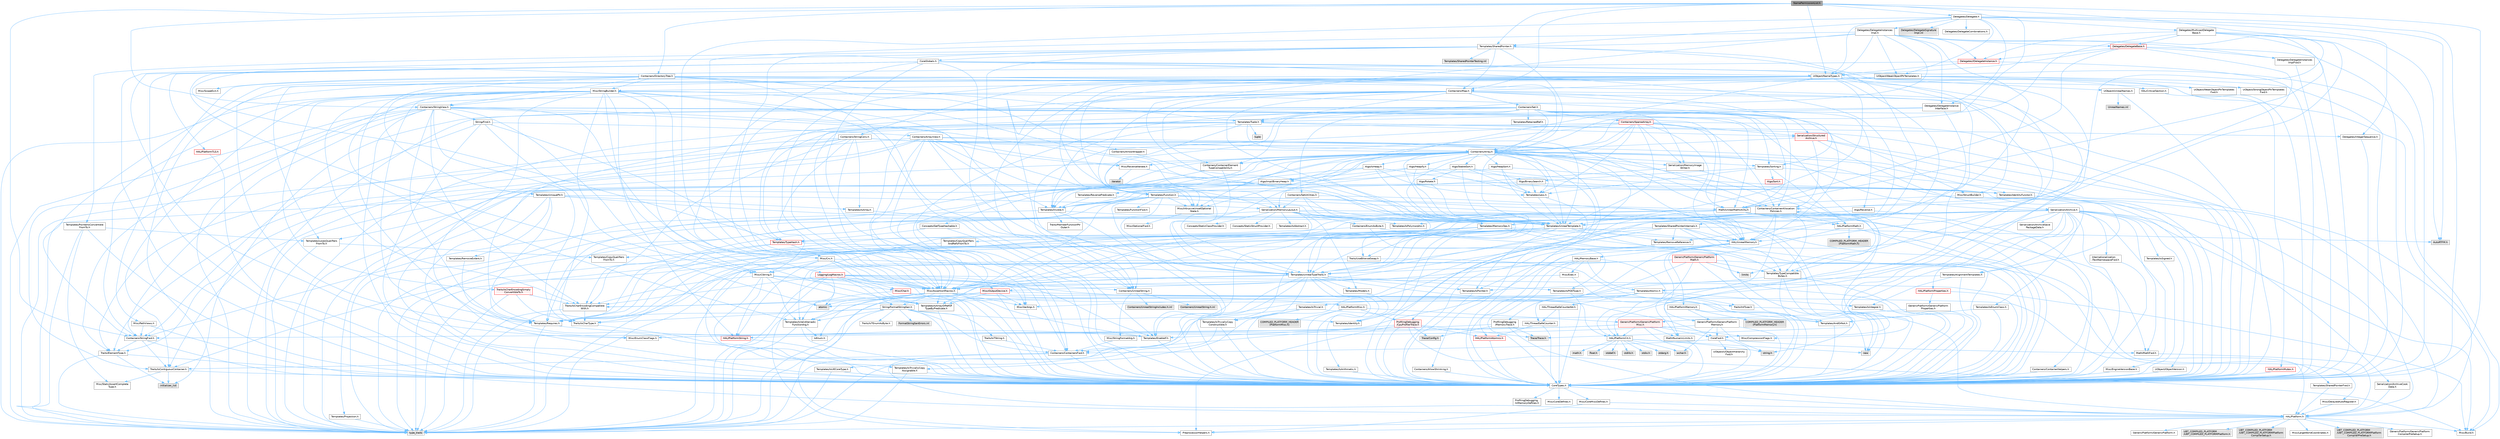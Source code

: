 digraph "NamePermissionList.h"
{
 // INTERACTIVE_SVG=YES
 // LATEX_PDF_SIZE
  bgcolor="transparent";
  edge [fontname=Helvetica,fontsize=10,labelfontname=Helvetica,labelfontsize=10];
  node [fontname=Helvetica,fontsize=10,shape=box,height=0.2,width=0.4];
  Node1 [id="Node000001",label="NamePermissionList.h",height=0.2,width=0.4,color="gray40", fillcolor="grey60", style="filled", fontcolor="black",tooltip=" "];
  Node1 -> Node2 [id="edge1_Node000001_Node000002",color="steelblue1",style="solid",tooltip=" "];
  Node2 [id="Node000002",label="Containers/Array.h",height=0.2,width=0.4,color="grey40", fillcolor="white", style="filled",URL="$df/dd0/Array_8h.html",tooltip=" "];
  Node2 -> Node3 [id="edge2_Node000002_Node000003",color="steelblue1",style="solid",tooltip=" "];
  Node3 [id="Node000003",label="CoreTypes.h",height=0.2,width=0.4,color="grey40", fillcolor="white", style="filled",URL="$dc/dec/CoreTypes_8h.html",tooltip=" "];
  Node3 -> Node4 [id="edge3_Node000003_Node000004",color="steelblue1",style="solid",tooltip=" "];
  Node4 [id="Node000004",label="HAL/Platform.h",height=0.2,width=0.4,color="grey40", fillcolor="white", style="filled",URL="$d9/dd0/Platform_8h.html",tooltip=" "];
  Node4 -> Node5 [id="edge4_Node000004_Node000005",color="steelblue1",style="solid",tooltip=" "];
  Node5 [id="Node000005",label="Misc/Build.h",height=0.2,width=0.4,color="grey40", fillcolor="white", style="filled",URL="$d3/dbb/Build_8h.html",tooltip=" "];
  Node4 -> Node6 [id="edge5_Node000004_Node000006",color="steelblue1",style="solid",tooltip=" "];
  Node6 [id="Node000006",label="Misc/LargeWorldCoordinates.h",height=0.2,width=0.4,color="grey40", fillcolor="white", style="filled",URL="$d2/dcb/LargeWorldCoordinates_8h.html",tooltip=" "];
  Node4 -> Node7 [id="edge6_Node000004_Node000007",color="steelblue1",style="solid",tooltip=" "];
  Node7 [id="Node000007",label="type_traits",height=0.2,width=0.4,color="grey60", fillcolor="#E0E0E0", style="filled",tooltip=" "];
  Node4 -> Node8 [id="edge7_Node000004_Node000008",color="steelblue1",style="solid",tooltip=" "];
  Node8 [id="Node000008",label="PreprocessorHelpers.h",height=0.2,width=0.4,color="grey40", fillcolor="white", style="filled",URL="$db/ddb/PreprocessorHelpers_8h.html",tooltip=" "];
  Node4 -> Node9 [id="edge8_Node000004_Node000009",color="steelblue1",style="solid",tooltip=" "];
  Node9 [id="Node000009",label="UBT_COMPILED_PLATFORM\l/UBT_COMPILED_PLATFORMPlatform\lCompilerPreSetup.h",height=0.2,width=0.4,color="grey60", fillcolor="#E0E0E0", style="filled",tooltip=" "];
  Node4 -> Node10 [id="edge9_Node000004_Node000010",color="steelblue1",style="solid",tooltip=" "];
  Node10 [id="Node000010",label="GenericPlatform/GenericPlatform\lCompilerPreSetup.h",height=0.2,width=0.4,color="grey40", fillcolor="white", style="filled",URL="$d9/dc8/GenericPlatformCompilerPreSetup_8h.html",tooltip=" "];
  Node4 -> Node11 [id="edge10_Node000004_Node000011",color="steelblue1",style="solid",tooltip=" "];
  Node11 [id="Node000011",label="GenericPlatform/GenericPlatform.h",height=0.2,width=0.4,color="grey40", fillcolor="white", style="filled",URL="$d6/d84/GenericPlatform_8h.html",tooltip=" "];
  Node4 -> Node12 [id="edge11_Node000004_Node000012",color="steelblue1",style="solid",tooltip=" "];
  Node12 [id="Node000012",label="UBT_COMPILED_PLATFORM\l/UBT_COMPILED_PLATFORMPlatform.h",height=0.2,width=0.4,color="grey60", fillcolor="#E0E0E0", style="filled",tooltip=" "];
  Node4 -> Node13 [id="edge12_Node000004_Node000013",color="steelblue1",style="solid",tooltip=" "];
  Node13 [id="Node000013",label="UBT_COMPILED_PLATFORM\l/UBT_COMPILED_PLATFORMPlatform\lCompilerSetup.h",height=0.2,width=0.4,color="grey60", fillcolor="#E0E0E0", style="filled",tooltip=" "];
  Node3 -> Node14 [id="edge13_Node000003_Node000014",color="steelblue1",style="solid",tooltip=" "];
  Node14 [id="Node000014",label="ProfilingDebugging\l/UMemoryDefines.h",height=0.2,width=0.4,color="grey40", fillcolor="white", style="filled",URL="$d2/da2/UMemoryDefines_8h.html",tooltip=" "];
  Node3 -> Node15 [id="edge14_Node000003_Node000015",color="steelblue1",style="solid",tooltip=" "];
  Node15 [id="Node000015",label="Misc/CoreMiscDefines.h",height=0.2,width=0.4,color="grey40", fillcolor="white", style="filled",URL="$da/d38/CoreMiscDefines_8h.html",tooltip=" "];
  Node15 -> Node4 [id="edge15_Node000015_Node000004",color="steelblue1",style="solid",tooltip=" "];
  Node15 -> Node8 [id="edge16_Node000015_Node000008",color="steelblue1",style="solid",tooltip=" "];
  Node3 -> Node16 [id="edge17_Node000003_Node000016",color="steelblue1",style="solid",tooltip=" "];
  Node16 [id="Node000016",label="Misc/CoreDefines.h",height=0.2,width=0.4,color="grey40", fillcolor="white", style="filled",URL="$d3/dd2/CoreDefines_8h.html",tooltip=" "];
  Node2 -> Node17 [id="edge18_Node000002_Node000017",color="steelblue1",style="solid",tooltip=" "];
  Node17 [id="Node000017",label="Misc/AssertionMacros.h",height=0.2,width=0.4,color="grey40", fillcolor="white", style="filled",URL="$d0/dfa/AssertionMacros_8h.html",tooltip=" "];
  Node17 -> Node3 [id="edge19_Node000017_Node000003",color="steelblue1",style="solid",tooltip=" "];
  Node17 -> Node4 [id="edge20_Node000017_Node000004",color="steelblue1",style="solid",tooltip=" "];
  Node17 -> Node18 [id="edge21_Node000017_Node000018",color="steelblue1",style="solid",tooltip=" "];
  Node18 [id="Node000018",label="HAL/PlatformMisc.h",height=0.2,width=0.4,color="grey40", fillcolor="white", style="filled",URL="$d0/df5/PlatformMisc_8h.html",tooltip=" "];
  Node18 -> Node3 [id="edge22_Node000018_Node000003",color="steelblue1",style="solid",tooltip=" "];
  Node18 -> Node19 [id="edge23_Node000018_Node000019",color="steelblue1",style="solid",tooltip=" "];
  Node19 [id="Node000019",label="GenericPlatform/GenericPlatform\lMisc.h",height=0.2,width=0.4,color="red", fillcolor="#FFF0F0", style="filled",URL="$db/d9a/GenericPlatformMisc_8h.html",tooltip=" "];
  Node19 -> Node20 [id="edge24_Node000019_Node000020",color="steelblue1",style="solid",tooltip=" "];
  Node20 [id="Node000020",label="Containers/StringFwd.h",height=0.2,width=0.4,color="grey40", fillcolor="white", style="filled",URL="$df/d37/StringFwd_8h.html",tooltip=" "];
  Node20 -> Node3 [id="edge25_Node000020_Node000003",color="steelblue1",style="solid",tooltip=" "];
  Node20 -> Node21 [id="edge26_Node000020_Node000021",color="steelblue1",style="solid",tooltip=" "];
  Node21 [id="Node000021",label="Traits/ElementType.h",height=0.2,width=0.4,color="grey40", fillcolor="white", style="filled",URL="$d5/d4f/ElementType_8h.html",tooltip=" "];
  Node21 -> Node4 [id="edge27_Node000021_Node000004",color="steelblue1",style="solid",tooltip=" "];
  Node21 -> Node22 [id="edge28_Node000021_Node000022",color="steelblue1",style="solid",tooltip=" "];
  Node22 [id="Node000022",label="initializer_list",height=0.2,width=0.4,color="grey60", fillcolor="#E0E0E0", style="filled",tooltip=" "];
  Node21 -> Node7 [id="edge29_Node000021_Node000007",color="steelblue1",style="solid",tooltip=" "];
  Node20 -> Node23 [id="edge30_Node000020_Node000023",color="steelblue1",style="solid",tooltip=" "];
  Node23 [id="Node000023",label="Traits/IsContiguousContainer.h",height=0.2,width=0.4,color="grey40", fillcolor="white", style="filled",URL="$d5/d3c/IsContiguousContainer_8h.html",tooltip=" "];
  Node23 -> Node3 [id="edge31_Node000023_Node000003",color="steelblue1",style="solid",tooltip=" "];
  Node23 -> Node24 [id="edge32_Node000023_Node000024",color="steelblue1",style="solid",tooltip=" "];
  Node24 [id="Node000024",label="Misc/StaticAssertComplete\lType.h",height=0.2,width=0.4,color="grey40", fillcolor="white", style="filled",URL="$d5/d4e/StaticAssertCompleteType_8h.html",tooltip=" "];
  Node23 -> Node22 [id="edge33_Node000023_Node000022",color="steelblue1",style="solid",tooltip=" "];
  Node19 -> Node25 [id="edge34_Node000019_Node000025",color="steelblue1",style="solid",tooltip=" "];
  Node25 [id="Node000025",label="CoreFwd.h",height=0.2,width=0.4,color="grey40", fillcolor="white", style="filled",URL="$d1/d1e/CoreFwd_8h.html",tooltip=" "];
  Node25 -> Node3 [id="edge35_Node000025_Node000003",color="steelblue1",style="solid",tooltip=" "];
  Node25 -> Node26 [id="edge36_Node000025_Node000026",color="steelblue1",style="solid",tooltip=" "];
  Node26 [id="Node000026",label="Containers/ContainersFwd.h",height=0.2,width=0.4,color="grey40", fillcolor="white", style="filled",URL="$d4/d0a/ContainersFwd_8h.html",tooltip=" "];
  Node26 -> Node4 [id="edge37_Node000026_Node000004",color="steelblue1",style="solid",tooltip=" "];
  Node26 -> Node3 [id="edge38_Node000026_Node000003",color="steelblue1",style="solid",tooltip=" "];
  Node26 -> Node23 [id="edge39_Node000026_Node000023",color="steelblue1",style="solid",tooltip=" "];
  Node25 -> Node27 [id="edge40_Node000025_Node000027",color="steelblue1",style="solid",tooltip=" "];
  Node27 [id="Node000027",label="Math/MathFwd.h",height=0.2,width=0.4,color="grey40", fillcolor="white", style="filled",URL="$d2/d10/MathFwd_8h.html",tooltip=" "];
  Node27 -> Node4 [id="edge41_Node000027_Node000004",color="steelblue1",style="solid",tooltip=" "];
  Node25 -> Node28 [id="edge42_Node000025_Node000028",color="steelblue1",style="solid",tooltip=" "];
  Node28 [id="Node000028",label="UObject/UObjectHierarchy\lFwd.h",height=0.2,width=0.4,color="grey40", fillcolor="white", style="filled",URL="$d3/d13/UObjectHierarchyFwd_8h.html",tooltip=" "];
  Node19 -> Node3 [id="edge43_Node000019_Node000003",color="steelblue1",style="solid",tooltip=" "];
  Node19 -> Node30 [id="edge44_Node000019_Node000030",color="steelblue1",style="solid",tooltip=" "];
  Node30 [id="Node000030",label="HAL/PlatformCrt.h",height=0.2,width=0.4,color="grey40", fillcolor="white", style="filled",URL="$d8/d75/PlatformCrt_8h.html",tooltip=" "];
  Node30 -> Node31 [id="edge45_Node000030_Node000031",color="steelblue1",style="solid",tooltip=" "];
  Node31 [id="Node000031",label="new",height=0.2,width=0.4,color="grey60", fillcolor="#E0E0E0", style="filled",tooltip=" "];
  Node30 -> Node32 [id="edge46_Node000030_Node000032",color="steelblue1",style="solid",tooltip=" "];
  Node32 [id="Node000032",label="wchar.h",height=0.2,width=0.4,color="grey60", fillcolor="#E0E0E0", style="filled",tooltip=" "];
  Node30 -> Node33 [id="edge47_Node000030_Node000033",color="steelblue1",style="solid",tooltip=" "];
  Node33 [id="Node000033",label="stddef.h",height=0.2,width=0.4,color="grey60", fillcolor="#E0E0E0", style="filled",tooltip=" "];
  Node30 -> Node34 [id="edge48_Node000030_Node000034",color="steelblue1",style="solid",tooltip=" "];
  Node34 [id="Node000034",label="stdlib.h",height=0.2,width=0.4,color="grey60", fillcolor="#E0E0E0", style="filled",tooltip=" "];
  Node30 -> Node35 [id="edge49_Node000030_Node000035",color="steelblue1",style="solid",tooltip=" "];
  Node35 [id="Node000035",label="stdio.h",height=0.2,width=0.4,color="grey60", fillcolor="#E0E0E0", style="filled",tooltip=" "];
  Node30 -> Node36 [id="edge50_Node000030_Node000036",color="steelblue1",style="solid",tooltip=" "];
  Node36 [id="Node000036",label="stdarg.h",height=0.2,width=0.4,color="grey60", fillcolor="#E0E0E0", style="filled",tooltip=" "];
  Node30 -> Node37 [id="edge51_Node000030_Node000037",color="steelblue1",style="solid",tooltip=" "];
  Node37 [id="Node000037",label="math.h",height=0.2,width=0.4,color="grey60", fillcolor="#E0E0E0", style="filled",tooltip=" "];
  Node30 -> Node38 [id="edge52_Node000030_Node000038",color="steelblue1",style="solid",tooltip=" "];
  Node38 [id="Node000038",label="float.h",height=0.2,width=0.4,color="grey60", fillcolor="#E0E0E0", style="filled",tooltip=" "];
  Node30 -> Node39 [id="edge53_Node000030_Node000039",color="steelblue1",style="solid",tooltip=" "];
  Node39 [id="Node000039",label="string.h",height=0.2,width=0.4,color="grey60", fillcolor="#E0E0E0", style="filled",tooltip=" "];
  Node19 -> Node40 [id="edge54_Node000019_Node000040",color="steelblue1",style="solid",tooltip=" "];
  Node40 [id="Node000040",label="Math/NumericLimits.h",height=0.2,width=0.4,color="grey40", fillcolor="white", style="filled",URL="$df/d1b/NumericLimits_8h.html",tooltip=" "];
  Node40 -> Node3 [id="edge55_Node000040_Node000003",color="steelblue1",style="solid",tooltip=" "];
  Node19 -> Node41 [id="edge56_Node000019_Node000041",color="steelblue1",style="solid",tooltip=" "];
  Node41 [id="Node000041",label="Misc/CompressionFlags.h",height=0.2,width=0.4,color="grey40", fillcolor="white", style="filled",URL="$d9/d76/CompressionFlags_8h.html",tooltip=" "];
  Node19 -> Node42 [id="edge57_Node000019_Node000042",color="steelblue1",style="solid",tooltip=" "];
  Node42 [id="Node000042",label="Misc/EnumClassFlags.h",height=0.2,width=0.4,color="grey40", fillcolor="white", style="filled",URL="$d8/de7/EnumClassFlags_8h.html",tooltip=" "];
  Node18 -> Node45 [id="edge58_Node000018_Node000045",color="steelblue1",style="solid",tooltip=" "];
  Node45 [id="Node000045",label="COMPILED_PLATFORM_HEADER\l(PlatformMisc.h)",height=0.2,width=0.4,color="grey60", fillcolor="#E0E0E0", style="filled",tooltip=" "];
  Node18 -> Node46 [id="edge59_Node000018_Node000046",color="steelblue1",style="solid",tooltip=" "];
  Node46 [id="Node000046",label="ProfilingDebugging\l/CpuProfilerTrace.h",height=0.2,width=0.4,color="red", fillcolor="#FFF0F0", style="filled",URL="$da/dcb/CpuProfilerTrace_8h.html",tooltip=" "];
  Node46 -> Node3 [id="edge60_Node000046_Node000003",color="steelblue1",style="solid",tooltip=" "];
  Node46 -> Node26 [id="edge61_Node000046_Node000026",color="steelblue1",style="solid",tooltip=" "];
  Node46 -> Node47 [id="edge62_Node000046_Node000047",color="steelblue1",style="solid",tooltip=" "];
  Node47 [id="Node000047",label="HAL/PlatformAtomics.h",height=0.2,width=0.4,color="red", fillcolor="#FFF0F0", style="filled",URL="$d3/d36/PlatformAtomics_8h.html",tooltip=" "];
  Node47 -> Node3 [id="edge63_Node000047_Node000003",color="steelblue1",style="solid",tooltip=" "];
  Node46 -> Node8 [id="edge64_Node000046_Node000008",color="steelblue1",style="solid",tooltip=" "];
  Node46 -> Node5 [id="edge65_Node000046_Node000005",color="steelblue1",style="solid",tooltip=" "];
  Node46 -> Node50 [id="edge66_Node000046_Node000050",color="steelblue1",style="solid",tooltip=" "];
  Node50 [id="Node000050",label="Trace/Config.h",height=0.2,width=0.4,color="grey60", fillcolor="#E0E0E0", style="filled",tooltip=" "];
  Node46 -> Node53 [id="edge67_Node000046_Node000053",color="steelblue1",style="solid",tooltip=" "];
  Node53 [id="Node000053",label="Trace/Trace.h",height=0.2,width=0.4,color="grey60", fillcolor="#E0E0E0", style="filled",tooltip=" "];
  Node17 -> Node8 [id="edge68_Node000017_Node000008",color="steelblue1",style="solid",tooltip=" "];
  Node17 -> Node54 [id="edge69_Node000017_Node000054",color="steelblue1",style="solid",tooltip=" "];
  Node54 [id="Node000054",label="Templates/EnableIf.h",height=0.2,width=0.4,color="grey40", fillcolor="white", style="filled",URL="$d7/d60/EnableIf_8h.html",tooltip=" "];
  Node54 -> Node3 [id="edge70_Node000054_Node000003",color="steelblue1",style="solid",tooltip=" "];
  Node17 -> Node55 [id="edge71_Node000017_Node000055",color="steelblue1",style="solid",tooltip=" "];
  Node55 [id="Node000055",label="Templates/IsArrayOrRefOf\lTypeByPredicate.h",height=0.2,width=0.4,color="grey40", fillcolor="white", style="filled",URL="$d6/da1/IsArrayOrRefOfTypeByPredicate_8h.html",tooltip=" "];
  Node55 -> Node3 [id="edge72_Node000055_Node000003",color="steelblue1",style="solid",tooltip=" "];
  Node17 -> Node56 [id="edge73_Node000017_Node000056",color="steelblue1",style="solid",tooltip=" "];
  Node56 [id="Node000056",label="Templates/IsValidVariadic\lFunctionArg.h",height=0.2,width=0.4,color="grey40", fillcolor="white", style="filled",URL="$d0/dc8/IsValidVariadicFunctionArg_8h.html",tooltip=" "];
  Node56 -> Node3 [id="edge74_Node000056_Node000003",color="steelblue1",style="solid",tooltip=" "];
  Node56 -> Node57 [id="edge75_Node000056_Node000057",color="steelblue1",style="solid",tooltip=" "];
  Node57 [id="Node000057",label="IsEnum.h",height=0.2,width=0.4,color="grey40", fillcolor="white", style="filled",URL="$d4/de5/IsEnum_8h.html",tooltip=" "];
  Node56 -> Node7 [id="edge76_Node000056_Node000007",color="steelblue1",style="solid",tooltip=" "];
  Node17 -> Node58 [id="edge77_Node000017_Node000058",color="steelblue1",style="solid",tooltip=" "];
  Node58 [id="Node000058",label="Traits/IsCharEncodingCompatible\lWith.h",height=0.2,width=0.4,color="grey40", fillcolor="white", style="filled",URL="$df/dd1/IsCharEncodingCompatibleWith_8h.html",tooltip=" "];
  Node58 -> Node7 [id="edge78_Node000058_Node000007",color="steelblue1",style="solid",tooltip=" "];
  Node58 -> Node59 [id="edge79_Node000058_Node000059",color="steelblue1",style="solid",tooltip=" "];
  Node59 [id="Node000059",label="Traits/IsCharType.h",height=0.2,width=0.4,color="grey40", fillcolor="white", style="filled",URL="$db/d51/IsCharType_8h.html",tooltip=" "];
  Node59 -> Node3 [id="edge80_Node000059_Node000003",color="steelblue1",style="solid",tooltip=" "];
  Node17 -> Node60 [id="edge81_Node000017_Node000060",color="steelblue1",style="solid",tooltip=" "];
  Node60 [id="Node000060",label="Misc/VarArgs.h",height=0.2,width=0.4,color="grey40", fillcolor="white", style="filled",URL="$d5/d6f/VarArgs_8h.html",tooltip=" "];
  Node60 -> Node3 [id="edge82_Node000060_Node000003",color="steelblue1",style="solid",tooltip=" "];
  Node17 -> Node61 [id="edge83_Node000017_Node000061",color="steelblue1",style="solid",tooltip=" "];
  Node61 [id="Node000061",label="String/FormatStringSan.h",height=0.2,width=0.4,color="grey40", fillcolor="white", style="filled",URL="$d3/d8b/FormatStringSan_8h.html",tooltip=" "];
  Node61 -> Node7 [id="edge84_Node000061_Node000007",color="steelblue1",style="solid",tooltip=" "];
  Node61 -> Node3 [id="edge85_Node000061_Node000003",color="steelblue1",style="solid",tooltip=" "];
  Node61 -> Node62 [id="edge86_Node000061_Node000062",color="steelblue1",style="solid",tooltip=" "];
  Node62 [id="Node000062",label="Templates/Requires.h",height=0.2,width=0.4,color="grey40", fillcolor="white", style="filled",URL="$dc/d96/Requires_8h.html",tooltip=" "];
  Node62 -> Node54 [id="edge87_Node000062_Node000054",color="steelblue1",style="solid",tooltip=" "];
  Node62 -> Node7 [id="edge88_Node000062_Node000007",color="steelblue1",style="solid",tooltip=" "];
  Node61 -> Node63 [id="edge89_Node000061_Node000063",color="steelblue1",style="solid",tooltip=" "];
  Node63 [id="Node000063",label="Templates/Identity.h",height=0.2,width=0.4,color="grey40", fillcolor="white", style="filled",URL="$d0/dd5/Identity_8h.html",tooltip=" "];
  Node61 -> Node56 [id="edge90_Node000061_Node000056",color="steelblue1",style="solid",tooltip=" "];
  Node61 -> Node59 [id="edge91_Node000061_Node000059",color="steelblue1",style="solid",tooltip=" "];
  Node61 -> Node64 [id="edge92_Node000061_Node000064",color="steelblue1",style="solid",tooltip=" "];
  Node64 [id="Node000064",label="Traits/IsTEnumAsByte.h",height=0.2,width=0.4,color="grey40", fillcolor="white", style="filled",URL="$d1/de6/IsTEnumAsByte_8h.html",tooltip=" "];
  Node61 -> Node65 [id="edge93_Node000061_Node000065",color="steelblue1",style="solid",tooltip=" "];
  Node65 [id="Node000065",label="Traits/IsTString.h",height=0.2,width=0.4,color="grey40", fillcolor="white", style="filled",URL="$d0/df8/IsTString_8h.html",tooltip=" "];
  Node65 -> Node26 [id="edge94_Node000065_Node000026",color="steelblue1",style="solid",tooltip=" "];
  Node61 -> Node26 [id="edge95_Node000061_Node000026",color="steelblue1",style="solid",tooltip=" "];
  Node61 -> Node66 [id="edge96_Node000061_Node000066",color="steelblue1",style="solid",tooltip=" "];
  Node66 [id="Node000066",label="FormatStringSanErrors.inl",height=0.2,width=0.4,color="grey60", fillcolor="#E0E0E0", style="filled",tooltip=" "];
  Node17 -> Node67 [id="edge97_Node000017_Node000067",color="steelblue1",style="solid",tooltip=" "];
  Node67 [id="Node000067",label="atomic",height=0.2,width=0.4,color="grey60", fillcolor="#E0E0E0", style="filled",tooltip=" "];
  Node2 -> Node68 [id="edge98_Node000002_Node000068",color="steelblue1",style="solid",tooltip=" "];
  Node68 [id="Node000068",label="Misc/IntrusiveUnsetOptional\lState.h",height=0.2,width=0.4,color="grey40", fillcolor="white", style="filled",URL="$d2/d0a/IntrusiveUnsetOptionalState_8h.html",tooltip=" "];
  Node68 -> Node69 [id="edge99_Node000068_Node000069",color="steelblue1",style="solid",tooltip=" "];
  Node69 [id="Node000069",label="Misc/OptionalFwd.h",height=0.2,width=0.4,color="grey40", fillcolor="white", style="filled",URL="$dc/d50/OptionalFwd_8h.html",tooltip=" "];
  Node2 -> Node70 [id="edge100_Node000002_Node000070",color="steelblue1",style="solid",tooltip=" "];
  Node70 [id="Node000070",label="Misc/ReverseIterate.h",height=0.2,width=0.4,color="grey40", fillcolor="white", style="filled",URL="$db/de3/ReverseIterate_8h.html",tooltip=" "];
  Node70 -> Node4 [id="edge101_Node000070_Node000004",color="steelblue1",style="solid",tooltip=" "];
  Node70 -> Node71 [id="edge102_Node000070_Node000071",color="steelblue1",style="solid",tooltip=" "];
  Node71 [id="Node000071",label="iterator",height=0.2,width=0.4,color="grey60", fillcolor="#E0E0E0", style="filled",tooltip=" "];
  Node2 -> Node72 [id="edge103_Node000002_Node000072",color="steelblue1",style="solid",tooltip=" "];
  Node72 [id="Node000072",label="HAL/UnrealMemory.h",height=0.2,width=0.4,color="grey40", fillcolor="white", style="filled",URL="$d9/d96/UnrealMemory_8h.html",tooltip=" "];
  Node72 -> Node3 [id="edge104_Node000072_Node000003",color="steelblue1",style="solid",tooltip=" "];
  Node72 -> Node73 [id="edge105_Node000072_Node000073",color="steelblue1",style="solid",tooltip=" "];
  Node73 [id="Node000073",label="GenericPlatform/GenericPlatform\lMemory.h",height=0.2,width=0.4,color="grey40", fillcolor="white", style="filled",URL="$dd/d22/GenericPlatformMemory_8h.html",tooltip=" "];
  Node73 -> Node25 [id="edge106_Node000073_Node000025",color="steelblue1",style="solid",tooltip=" "];
  Node73 -> Node3 [id="edge107_Node000073_Node000003",color="steelblue1",style="solid",tooltip=" "];
  Node73 -> Node74 [id="edge108_Node000073_Node000074",color="steelblue1",style="solid",tooltip=" "];
  Node74 [id="Node000074",label="HAL/PlatformString.h",height=0.2,width=0.4,color="red", fillcolor="#FFF0F0", style="filled",URL="$db/db5/PlatformString_8h.html",tooltip=" "];
  Node74 -> Node3 [id="edge109_Node000074_Node000003",color="steelblue1",style="solid",tooltip=" "];
  Node73 -> Node39 [id="edge110_Node000073_Node000039",color="steelblue1",style="solid",tooltip=" "];
  Node73 -> Node32 [id="edge111_Node000073_Node000032",color="steelblue1",style="solid",tooltip=" "];
  Node72 -> Node76 [id="edge112_Node000072_Node000076",color="steelblue1",style="solid",tooltip=" "];
  Node76 [id="Node000076",label="HAL/MemoryBase.h",height=0.2,width=0.4,color="grey40", fillcolor="white", style="filled",URL="$d6/d9f/MemoryBase_8h.html",tooltip=" "];
  Node76 -> Node3 [id="edge113_Node000076_Node000003",color="steelblue1",style="solid",tooltip=" "];
  Node76 -> Node47 [id="edge114_Node000076_Node000047",color="steelblue1",style="solid",tooltip=" "];
  Node76 -> Node30 [id="edge115_Node000076_Node000030",color="steelblue1",style="solid",tooltip=" "];
  Node76 -> Node77 [id="edge116_Node000076_Node000077",color="steelblue1",style="solid",tooltip=" "];
  Node77 [id="Node000077",label="Misc/Exec.h",height=0.2,width=0.4,color="grey40", fillcolor="white", style="filled",URL="$de/ddb/Exec_8h.html",tooltip=" "];
  Node77 -> Node3 [id="edge117_Node000077_Node000003",color="steelblue1",style="solid",tooltip=" "];
  Node77 -> Node17 [id="edge118_Node000077_Node000017",color="steelblue1",style="solid",tooltip=" "];
  Node76 -> Node78 [id="edge119_Node000076_Node000078",color="steelblue1",style="solid",tooltip=" "];
  Node78 [id="Node000078",label="Misc/OutputDevice.h",height=0.2,width=0.4,color="red", fillcolor="#FFF0F0", style="filled",URL="$d7/d32/OutputDevice_8h.html",tooltip=" "];
  Node78 -> Node25 [id="edge120_Node000078_Node000025",color="steelblue1",style="solid",tooltip=" "];
  Node78 -> Node3 [id="edge121_Node000078_Node000003",color="steelblue1",style="solid",tooltip=" "];
  Node78 -> Node60 [id="edge122_Node000078_Node000060",color="steelblue1",style="solid",tooltip=" "];
  Node78 -> Node55 [id="edge123_Node000078_Node000055",color="steelblue1",style="solid",tooltip=" "];
  Node78 -> Node56 [id="edge124_Node000078_Node000056",color="steelblue1",style="solid",tooltip=" "];
  Node78 -> Node58 [id="edge125_Node000078_Node000058",color="steelblue1",style="solid",tooltip=" "];
  Node76 -> Node80 [id="edge126_Node000076_Node000080",color="steelblue1",style="solid",tooltip=" "];
  Node80 [id="Node000080",label="Templates/Atomic.h",height=0.2,width=0.4,color="grey40", fillcolor="white", style="filled",URL="$d3/d91/Atomic_8h.html",tooltip=" "];
  Node80 -> Node81 [id="edge127_Node000080_Node000081",color="steelblue1",style="solid",tooltip=" "];
  Node81 [id="Node000081",label="HAL/ThreadSafeCounter.h",height=0.2,width=0.4,color="grey40", fillcolor="white", style="filled",URL="$dc/dc9/ThreadSafeCounter_8h.html",tooltip=" "];
  Node81 -> Node3 [id="edge128_Node000081_Node000003",color="steelblue1",style="solid",tooltip=" "];
  Node81 -> Node47 [id="edge129_Node000081_Node000047",color="steelblue1",style="solid",tooltip=" "];
  Node80 -> Node82 [id="edge130_Node000080_Node000082",color="steelblue1",style="solid",tooltip=" "];
  Node82 [id="Node000082",label="HAL/ThreadSafeCounter64.h",height=0.2,width=0.4,color="grey40", fillcolor="white", style="filled",URL="$d0/d12/ThreadSafeCounter64_8h.html",tooltip=" "];
  Node82 -> Node3 [id="edge131_Node000082_Node000003",color="steelblue1",style="solid",tooltip=" "];
  Node82 -> Node81 [id="edge132_Node000082_Node000081",color="steelblue1",style="solid",tooltip=" "];
  Node80 -> Node83 [id="edge133_Node000080_Node000083",color="steelblue1",style="solid",tooltip=" "];
  Node83 [id="Node000083",label="Templates/IsIntegral.h",height=0.2,width=0.4,color="grey40", fillcolor="white", style="filled",URL="$da/d64/IsIntegral_8h.html",tooltip=" "];
  Node83 -> Node3 [id="edge134_Node000083_Node000003",color="steelblue1",style="solid",tooltip=" "];
  Node80 -> Node84 [id="edge135_Node000080_Node000084",color="steelblue1",style="solid",tooltip=" "];
  Node84 [id="Node000084",label="Templates/IsTrivial.h",height=0.2,width=0.4,color="grey40", fillcolor="white", style="filled",URL="$da/d4c/IsTrivial_8h.html",tooltip=" "];
  Node84 -> Node85 [id="edge136_Node000084_Node000085",color="steelblue1",style="solid",tooltip=" "];
  Node85 [id="Node000085",label="Templates/AndOrNot.h",height=0.2,width=0.4,color="grey40", fillcolor="white", style="filled",URL="$db/d0a/AndOrNot_8h.html",tooltip=" "];
  Node85 -> Node3 [id="edge137_Node000085_Node000003",color="steelblue1",style="solid",tooltip=" "];
  Node84 -> Node86 [id="edge138_Node000084_Node000086",color="steelblue1",style="solid",tooltip=" "];
  Node86 [id="Node000086",label="Templates/IsTriviallyCopy\lConstructible.h",height=0.2,width=0.4,color="grey40", fillcolor="white", style="filled",URL="$d3/d78/IsTriviallyCopyConstructible_8h.html",tooltip=" "];
  Node86 -> Node3 [id="edge139_Node000086_Node000003",color="steelblue1",style="solid",tooltip=" "];
  Node86 -> Node7 [id="edge140_Node000086_Node000007",color="steelblue1",style="solid",tooltip=" "];
  Node84 -> Node87 [id="edge141_Node000084_Node000087",color="steelblue1",style="solid",tooltip=" "];
  Node87 [id="Node000087",label="Templates/IsTriviallyCopy\lAssignable.h",height=0.2,width=0.4,color="grey40", fillcolor="white", style="filled",URL="$d2/df2/IsTriviallyCopyAssignable_8h.html",tooltip=" "];
  Node87 -> Node3 [id="edge142_Node000087_Node000003",color="steelblue1",style="solid",tooltip=" "];
  Node87 -> Node7 [id="edge143_Node000087_Node000007",color="steelblue1",style="solid",tooltip=" "];
  Node84 -> Node7 [id="edge144_Node000084_Node000007",color="steelblue1",style="solid",tooltip=" "];
  Node80 -> Node88 [id="edge145_Node000080_Node000088",color="steelblue1",style="solid",tooltip=" "];
  Node88 [id="Node000088",label="Traits/IntType.h",height=0.2,width=0.4,color="grey40", fillcolor="white", style="filled",URL="$d7/deb/IntType_8h.html",tooltip=" "];
  Node88 -> Node4 [id="edge146_Node000088_Node000004",color="steelblue1",style="solid",tooltip=" "];
  Node80 -> Node67 [id="edge147_Node000080_Node000067",color="steelblue1",style="solid",tooltip=" "];
  Node72 -> Node89 [id="edge148_Node000072_Node000089",color="steelblue1",style="solid",tooltip=" "];
  Node89 [id="Node000089",label="HAL/PlatformMemory.h",height=0.2,width=0.4,color="grey40", fillcolor="white", style="filled",URL="$de/d68/PlatformMemory_8h.html",tooltip=" "];
  Node89 -> Node3 [id="edge149_Node000089_Node000003",color="steelblue1",style="solid",tooltip=" "];
  Node89 -> Node73 [id="edge150_Node000089_Node000073",color="steelblue1",style="solid",tooltip=" "];
  Node89 -> Node90 [id="edge151_Node000089_Node000090",color="steelblue1",style="solid",tooltip=" "];
  Node90 [id="Node000090",label="COMPILED_PLATFORM_HEADER\l(PlatformMemory.h)",height=0.2,width=0.4,color="grey60", fillcolor="#E0E0E0", style="filled",tooltip=" "];
  Node72 -> Node91 [id="edge152_Node000072_Node000091",color="steelblue1",style="solid",tooltip=" "];
  Node91 [id="Node000091",label="ProfilingDebugging\l/MemoryTrace.h",height=0.2,width=0.4,color="grey40", fillcolor="white", style="filled",URL="$da/dd7/MemoryTrace_8h.html",tooltip=" "];
  Node91 -> Node4 [id="edge153_Node000091_Node000004",color="steelblue1",style="solid",tooltip=" "];
  Node91 -> Node42 [id="edge154_Node000091_Node000042",color="steelblue1",style="solid",tooltip=" "];
  Node91 -> Node50 [id="edge155_Node000091_Node000050",color="steelblue1",style="solid",tooltip=" "];
  Node91 -> Node53 [id="edge156_Node000091_Node000053",color="steelblue1",style="solid",tooltip=" "];
  Node72 -> Node92 [id="edge157_Node000072_Node000092",color="steelblue1",style="solid",tooltip=" "];
  Node92 [id="Node000092",label="Templates/IsPointer.h",height=0.2,width=0.4,color="grey40", fillcolor="white", style="filled",URL="$d7/d05/IsPointer_8h.html",tooltip=" "];
  Node92 -> Node3 [id="edge158_Node000092_Node000003",color="steelblue1",style="solid",tooltip=" "];
  Node2 -> Node93 [id="edge159_Node000002_Node000093",color="steelblue1",style="solid",tooltip=" "];
  Node93 [id="Node000093",label="Templates/UnrealTypeTraits.h",height=0.2,width=0.4,color="grey40", fillcolor="white", style="filled",URL="$d2/d2d/UnrealTypeTraits_8h.html",tooltip=" "];
  Node93 -> Node3 [id="edge160_Node000093_Node000003",color="steelblue1",style="solid",tooltip=" "];
  Node93 -> Node92 [id="edge161_Node000093_Node000092",color="steelblue1",style="solid",tooltip=" "];
  Node93 -> Node17 [id="edge162_Node000093_Node000017",color="steelblue1",style="solid",tooltip=" "];
  Node93 -> Node85 [id="edge163_Node000093_Node000085",color="steelblue1",style="solid",tooltip=" "];
  Node93 -> Node54 [id="edge164_Node000093_Node000054",color="steelblue1",style="solid",tooltip=" "];
  Node93 -> Node94 [id="edge165_Node000093_Node000094",color="steelblue1",style="solid",tooltip=" "];
  Node94 [id="Node000094",label="Templates/IsArithmetic.h",height=0.2,width=0.4,color="grey40", fillcolor="white", style="filled",URL="$d2/d5d/IsArithmetic_8h.html",tooltip=" "];
  Node94 -> Node3 [id="edge166_Node000094_Node000003",color="steelblue1",style="solid",tooltip=" "];
  Node93 -> Node57 [id="edge167_Node000093_Node000057",color="steelblue1",style="solid",tooltip=" "];
  Node93 -> Node95 [id="edge168_Node000093_Node000095",color="steelblue1",style="solid",tooltip=" "];
  Node95 [id="Node000095",label="Templates/Models.h",height=0.2,width=0.4,color="grey40", fillcolor="white", style="filled",URL="$d3/d0c/Models_8h.html",tooltip=" "];
  Node95 -> Node63 [id="edge169_Node000095_Node000063",color="steelblue1",style="solid",tooltip=" "];
  Node93 -> Node96 [id="edge170_Node000093_Node000096",color="steelblue1",style="solid",tooltip=" "];
  Node96 [id="Node000096",label="Templates/IsPODType.h",height=0.2,width=0.4,color="grey40", fillcolor="white", style="filled",URL="$d7/db1/IsPODType_8h.html",tooltip=" "];
  Node96 -> Node3 [id="edge171_Node000096_Node000003",color="steelblue1",style="solid",tooltip=" "];
  Node93 -> Node97 [id="edge172_Node000093_Node000097",color="steelblue1",style="solid",tooltip=" "];
  Node97 [id="Node000097",label="Templates/IsUECoreType.h",height=0.2,width=0.4,color="grey40", fillcolor="white", style="filled",URL="$d1/db8/IsUECoreType_8h.html",tooltip=" "];
  Node97 -> Node3 [id="edge173_Node000097_Node000003",color="steelblue1",style="solid",tooltip=" "];
  Node97 -> Node7 [id="edge174_Node000097_Node000007",color="steelblue1",style="solid",tooltip=" "];
  Node93 -> Node86 [id="edge175_Node000093_Node000086",color="steelblue1",style="solid",tooltip=" "];
  Node2 -> Node98 [id="edge176_Node000002_Node000098",color="steelblue1",style="solid",tooltip=" "];
  Node98 [id="Node000098",label="Templates/UnrealTemplate.h",height=0.2,width=0.4,color="grey40", fillcolor="white", style="filled",URL="$d4/d24/UnrealTemplate_8h.html",tooltip=" "];
  Node98 -> Node3 [id="edge177_Node000098_Node000003",color="steelblue1",style="solid",tooltip=" "];
  Node98 -> Node92 [id="edge178_Node000098_Node000092",color="steelblue1",style="solid",tooltip=" "];
  Node98 -> Node72 [id="edge179_Node000098_Node000072",color="steelblue1",style="solid",tooltip=" "];
  Node98 -> Node99 [id="edge180_Node000098_Node000099",color="steelblue1",style="solid",tooltip=" "];
  Node99 [id="Node000099",label="Templates/CopyQualifiers\lAndRefsFromTo.h",height=0.2,width=0.4,color="grey40", fillcolor="white", style="filled",URL="$d3/db3/CopyQualifiersAndRefsFromTo_8h.html",tooltip=" "];
  Node99 -> Node100 [id="edge181_Node000099_Node000100",color="steelblue1",style="solid",tooltip=" "];
  Node100 [id="Node000100",label="Templates/CopyQualifiers\lFromTo.h",height=0.2,width=0.4,color="grey40", fillcolor="white", style="filled",URL="$d5/db4/CopyQualifiersFromTo_8h.html",tooltip=" "];
  Node98 -> Node93 [id="edge182_Node000098_Node000093",color="steelblue1",style="solid",tooltip=" "];
  Node98 -> Node101 [id="edge183_Node000098_Node000101",color="steelblue1",style="solid",tooltip=" "];
  Node101 [id="Node000101",label="Templates/RemoveReference.h",height=0.2,width=0.4,color="grey40", fillcolor="white", style="filled",URL="$da/dbe/RemoveReference_8h.html",tooltip=" "];
  Node101 -> Node3 [id="edge184_Node000101_Node000003",color="steelblue1",style="solid",tooltip=" "];
  Node98 -> Node62 [id="edge185_Node000098_Node000062",color="steelblue1",style="solid",tooltip=" "];
  Node98 -> Node102 [id="edge186_Node000098_Node000102",color="steelblue1",style="solid",tooltip=" "];
  Node102 [id="Node000102",label="Templates/TypeCompatible\lBytes.h",height=0.2,width=0.4,color="grey40", fillcolor="white", style="filled",URL="$df/d0a/TypeCompatibleBytes_8h.html",tooltip=" "];
  Node102 -> Node3 [id="edge187_Node000102_Node000003",color="steelblue1",style="solid",tooltip=" "];
  Node102 -> Node39 [id="edge188_Node000102_Node000039",color="steelblue1",style="solid",tooltip=" "];
  Node102 -> Node31 [id="edge189_Node000102_Node000031",color="steelblue1",style="solid",tooltip=" "];
  Node102 -> Node7 [id="edge190_Node000102_Node000007",color="steelblue1",style="solid",tooltip=" "];
  Node98 -> Node63 [id="edge191_Node000098_Node000063",color="steelblue1",style="solid",tooltip=" "];
  Node98 -> Node23 [id="edge192_Node000098_Node000023",color="steelblue1",style="solid",tooltip=" "];
  Node98 -> Node103 [id="edge193_Node000098_Node000103",color="steelblue1",style="solid",tooltip=" "];
  Node103 [id="Node000103",label="Traits/UseBitwiseSwap.h",height=0.2,width=0.4,color="grey40", fillcolor="white", style="filled",URL="$db/df3/UseBitwiseSwap_8h.html",tooltip=" "];
  Node103 -> Node3 [id="edge194_Node000103_Node000003",color="steelblue1",style="solid",tooltip=" "];
  Node103 -> Node7 [id="edge195_Node000103_Node000007",color="steelblue1",style="solid",tooltip=" "];
  Node98 -> Node7 [id="edge196_Node000098_Node000007",color="steelblue1",style="solid",tooltip=" "];
  Node2 -> Node104 [id="edge197_Node000002_Node000104",color="steelblue1",style="solid",tooltip=" "];
  Node104 [id="Node000104",label="Containers/AllowShrinking.h",height=0.2,width=0.4,color="grey40", fillcolor="white", style="filled",URL="$d7/d1a/AllowShrinking_8h.html",tooltip=" "];
  Node104 -> Node3 [id="edge198_Node000104_Node000003",color="steelblue1",style="solid",tooltip=" "];
  Node2 -> Node105 [id="edge199_Node000002_Node000105",color="steelblue1",style="solid",tooltip=" "];
  Node105 [id="Node000105",label="Containers/ContainerAllocation\lPolicies.h",height=0.2,width=0.4,color="grey40", fillcolor="white", style="filled",URL="$d7/dff/ContainerAllocationPolicies_8h.html",tooltip=" "];
  Node105 -> Node3 [id="edge200_Node000105_Node000003",color="steelblue1",style="solid",tooltip=" "];
  Node105 -> Node106 [id="edge201_Node000105_Node000106",color="steelblue1",style="solid",tooltip=" "];
  Node106 [id="Node000106",label="Containers/ContainerHelpers.h",height=0.2,width=0.4,color="grey40", fillcolor="white", style="filled",URL="$d7/d33/ContainerHelpers_8h.html",tooltip=" "];
  Node106 -> Node3 [id="edge202_Node000106_Node000003",color="steelblue1",style="solid",tooltip=" "];
  Node105 -> Node105 [id="edge203_Node000105_Node000105",color="steelblue1",style="solid",tooltip=" "];
  Node105 -> Node107 [id="edge204_Node000105_Node000107",color="steelblue1",style="solid",tooltip=" "];
  Node107 [id="Node000107",label="HAL/PlatformMath.h",height=0.2,width=0.4,color="grey40", fillcolor="white", style="filled",URL="$dc/d53/PlatformMath_8h.html",tooltip=" "];
  Node107 -> Node3 [id="edge205_Node000107_Node000003",color="steelblue1",style="solid",tooltip=" "];
  Node107 -> Node108 [id="edge206_Node000107_Node000108",color="steelblue1",style="solid",tooltip=" "];
  Node108 [id="Node000108",label="GenericPlatform/GenericPlatform\lMath.h",height=0.2,width=0.4,color="red", fillcolor="#FFF0F0", style="filled",URL="$d5/d79/GenericPlatformMath_8h.html",tooltip=" "];
  Node108 -> Node3 [id="edge207_Node000108_Node000003",color="steelblue1",style="solid",tooltip=" "];
  Node108 -> Node26 [id="edge208_Node000108_Node000026",color="steelblue1",style="solid",tooltip=" "];
  Node108 -> Node30 [id="edge209_Node000108_Node000030",color="steelblue1",style="solid",tooltip=" "];
  Node108 -> Node85 [id="edge210_Node000108_Node000085",color="steelblue1",style="solid",tooltip=" "];
  Node108 -> Node93 [id="edge211_Node000108_Node000093",color="steelblue1",style="solid",tooltip=" "];
  Node108 -> Node62 [id="edge212_Node000108_Node000062",color="steelblue1",style="solid",tooltip=" "];
  Node108 -> Node102 [id="edge213_Node000108_Node000102",color="steelblue1",style="solid",tooltip=" "];
  Node108 -> Node113 [id="edge214_Node000108_Node000113",color="steelblue1",style="solid",tooltip=" "];
  Node113 [id="Node000113",label="limits",height=0.2,width=0.4,color="grey60", fillcolor="#E0E0E0", style="filled",tooltip=" "];
  Node108 -> Node7 [id="edge215_Node000108_Node000007",color="steelblue1",style="solid",tooltip=" "];
  Node107 -> Node114 [id="edge216_Node000107_Node000114",color="steelblue1",style="solid",tooltip=" "];
  Node114 [id="Node000114",label="COMPILED_PLATFORM_HEADER\l(PlatformMath.h)",height=0.2,width=0.4,color="grey60", fillcolor="#E0E0E0", style="filled",tooltip=" "];
  Node105 -> Node72 [id="edge217_Node000105_Node000072",color="steelblue1",style="solid",tooltip=" "];
  Node105 -> Node40 [id="edge218_Node000105_Node000040",color="steelblue1",style="solid",tooltip=" "];
  Node105 -> Node17 [id="edge219_Node000105_Node000017",color="steelblue1",style="solid",tooltip=" "];
  Node105 -> Node115 [id="edge220_Node000105_Node000115",color="steelblue1",style="solid",tooltip=" "];
  Node115 [id="Node000115",label="Templates/IsPolymorphic.h",height=0.2,width=0.4,color="grey40", fillcolor="white", style="filled",URL="$dc/d20/IsPolymorphic_8h.html",tooltip=" "];
  Node105 -> Node116 [id="edge221_Node000105_Node000116",color="steelblue1",style="solid",tooltip=" "];
  Node116 [id="Node000116",label="Templates/MemoryOps.h",height=0.2,width=0.4,color="grey40", fillcolor="white", style="filled",URL="$db/dea/MemoryOps_8h.html",tooltip=" "];
  Node116 -> Node3 [id="edge222_Node000116_Node000003",color="steelblue1",style="solid",tooltip=" "];
  Node116 -> Node72 [id="edge223_Node000116_Node000072",color="steelblue1",style="solid",tooltip=" "];
  Node116 -> Node87 [id="edge224_Node000116_Node000087",color="steelblue1",style="solid",tooltip=" "];
  Node116 -> Node86 [id="edge225_Node000116_Node000086",color="steelblue1",style="solid",tooltip=" "];
  Node116 -> Node62 [id="edge226_Node000116_Node000062",color="steelblue1",style="solid",tooltip=" "];
  Node116 -> Node93 [id="edge227_Node000116_Node000093",color="steelblue1",style="solid",tooltip=" "];
  Node116 -> Node103 [id="edge228_Node000116_Node000103",color="steelblue1",style="solid",tooltip=" "];
  Node116 -> Node31 [id="edge229_Node000116_Node000031",color="steelblue1",style="solid",tooltip=" "];
  Node116 -> Node7 [id="edge230_Node000116_Node000007",color="steelblue1",style="solid",tooltip=" "];
  Node105 -> Node102 [id="edge231_Node000105_Node000102",color="steelblue1",style="solid",tooltip=" "];
  Node105 -> Node7 [id="edge232_Node000105_Node000007",color="steelblue1",style="solid",tooltip=" "];
  Node2 -> Node117 [id="edge233_Node000002_Node000117",color="steelblue1",style="solid",tooltip=" "];
  Node117 [id="Node000117",label="Containers/ContainerElement\lTypeCompatibility.h",height=0.2,width=0.4,color="grey40", fillcolor="white", style="filled",URL="$df/ddf/ContainerElementTypeCompatibility_8h.html",tooltip=" "];
  Node117 -> Node3 [id="edge234_Node000117_Node000003",color="steelblue1",style="solid",tooltip=" "];
  Node117 -> Node93 [id="edge235_Node000117_Node000093",color="steelblue1",style="solid",tooltip=" "];
  Node2 -> Node118 [id="edge236_Node000002_Node000118",color="steelblue1",style="solid",tooltip=" "];
  Node118 [id="Node000118",label="Serialization/Archive.h",height=0.2,width=0.4,color="grey40", fillcolor="white", style="filled",URL="$d7/d3b/Archive_8h.html",tooltip=" "];
  Node118 -> Node25 [id="edge237_Node000118_Node000025",color="steelblue1",style="solid",tooltip=" "];
  Node118 -> Node3 [id="edge238_Node000118_Node000003",color="steelblue1",style="solid",tooltip=" "];
  Node118 -> Node119 [id="edge239_Node000118_Node000119",color="steelblue1",style="solid",tooltip=" "];
  Node119 [id="Node000119",label="HAL/PlatformProperties.h",height=0.2,width=0.4,color="red", fillcolor="#FFF0F0", style="filled",URL="$d9/db0/PlatformProperties_8h.html",tooltip=" "];
  Node119 -> Node3 [id="edge240_Node000119_Node000003",color="steelblue1",style="solid",tooltip=" "];
  Node119 -> Node120 [id="edge241_Node000119_Node000120",color="steelblue1",style="solid",tooltip=" "];
  Node120 [id="Node000120",label="GenericPlatform/GenericPlatform\lProperties.h",height=0.2,width=0.4,color="grey40", fillcolor="white", style="filled",URL="$d2/dcd/GenericPlatformProperties_8h.html",tooltip=" "];
  Node120 -> Node3 [id="edge242_Node000120_Node000003",color="steelblue1",style="solid",tooltip=" "];
  Node120 -> Node19 [id="edge243_Node000120_Node000019",color="steelblue1",style="solid",tooltip=" "];
  Node118 -> Node122 [id="edge244_Node000118_Node000122",color="steelblue1",style="solid",tooltip=" "];
  Node122 [id="Node000122",label="Internationalization\l/TextNamespaceFwd.h",height=0.2,width=0.4,color="grey40", fillcolor="white", style="filled",URL="$d8/d97/TextNamespaceFwd_8h.html",tooltip=" "];
  Node122 -> Node3 [id="edge245_Node000122_Node000003",color="steelblue1",style="solid",tooltip=" "];
  Node118 -> Node27 [id="edge246_Node000118_Node000027",color="steelblue1",style="solid",tooltip=" "];
  Node118 -> Node17 [id="edge247_Node000118_Node000017",color="steelblue1",style="solid",tooltip=" "];
  Node118 -> Node5 [id="edge248_Node000118_Node000005",color="steelblue1",style="solid",tooltip=" "];
  Node118 -> Node41 [id="edge249_Node000118_Node000041",color="steelblue1",style="solid",tooltip=" "];
  Node118 -> Node123 [id="edge250_Node000118_Node000123",color="steelblue1",style="solid",tooltip=" "];
  Node123 [id="Node000123",label="Misc/EngineVersionBase.h",height=0.2,width=0.4,color="grey40", fillcolor="white", style="filled",URL="$d5/d2b/EngineVersionBase_8h.html",tooltip=" "];
  Node123 -> Node3 [id="edge251_Node000123_Node000003",color="steelblue1",style="solid",tooltip=" "];
  Node118 -> Node60 [id="edge252_Node000118_Node000060",color="steelblue1",style="solid",tooltip=" "];
  Node118 -> Node124 [id="edge253_Node000118_Node000124",color="steelblue1",style="solid",tooltip=" "];
  Node124 [id="Node000124",label="Serialization/ArchiveCook\lData.h",height=0.2,width=0.4,color="grey40", fillcolor="white", style="filled",URL="$dc/db6/ArchiveCookData_8h.html",tooltip=" "];
  Node124 -> Node4 [id="edge254_Node000124_Node000004",color="steelblue1",style="solid",tooltip=" "];
  Node118 -> Node125 [id="edge255_Node000118_Node000125",color="steelblue1",style="solid",tooltip=" "];
  Node125 [id="Node000125",label="Serialization/ArchiveSave\lPackageData.h",height=0.2,width=0.4,color="grey40", fillcolor="white", style="filled",URL="$d1/d37/ArchiveSavePackageData_8h.html",tooltip=" "];
  Node118 -> Node54 [id="edge256_Node000118_Node000054",color="steelblue1",style="solid",tooltip=" "];
  Node118 -> Node55 [id="edge257_Node000118_Node000055",color="steelblue1",style="solid",tooltip=" "];
  Node118 -> Node126 [id="edge258_Node000118_Node000126",color="steelblue1",style="solid",tooltip=" "];
  Node126 [id="Node000126",label="Templates/IsEnumClass.h",height=0.2,width=0.4,color="grey40", fillcolor="white", style="filled",URL="$d7/d15/IsEnumClass_8h.html",tooltip=" "];
  Node126 -> Node3 [id="edge259_Node000126_Node000003",color="steelblue1",style="solid",tooltip=" "];
  Node126 -> Node85 [id="edge260_Node000126_Node000085",color="steelblue1",style="solid",tooltip=" "];
  Node118 -> Node112 [id="edge261_Node000118_Node000112",color="steelblue1",style="solid",tooltip=" "];
  Node112 [id="Node000112",label="Templates/IsSigned.h",height=0.2,width=0.4,color="grey40", fillcolor="white", style="filled",URL="$d8/dd8/IsSigned_8h.html",tooltip=" "];
  Node112 -> Node3 [id="edge262_Node000112_Node000003",color="steelblue1",style="solid",tooltip=" "];
  Node118 -> Node56 [id="edge263_Node000118_Node000056",color="steelblue1",style="solid",tooltip=" "];
  Node118 -> Node98 [id="edge264_Node000118_Node000098",color="steelblue1",style="solid",tooltip=" "];
  Node118 -> Node58 [id="edge265_Node000118_Node000058",color="steelblue1",style="solid",tooltip=" "];
  Node118 -> Node127 [id="edge266_Node000118_Node000127",color="steelblue1",style="solid",tooltip=" "];
  Node127 [id="Node000127",label="UObject/ObjectVersion.h",height=0.2,width=0.4,color="grey40", fillcolor="white", style="filled",URL="$da/d63/ObjectVersion_8h.html",tooltip=" "];
  Node127 -> Node3 [id="edge267_Node000127_Node000003",color="steelblue1",style="solid",tooltip=" "];
  Node2 -> Node128 [id="edge268_Node000002_Node000128",color="steelblue1",style="solid",tooltip=" "];
  Node128 [id="Node000128",label="Serialization/MemoryImage\lWriter.h",height=0.2,width=0.4,color="grey40", fillcolor="white", style="filled",URL="$d0/d08/MemoryImageWriter_8h.html",tooltip=" "];
  Node128 -> Node3 [id="edge269_Node000128_Node000003",color="steelblue1",style="solid",tooltip=" "];
  Node128 -> Node129 [id="edge270_Node000128_Node000129",color="steelblue1",style="solid",tooltip=" "];
  Node129 [id="Node000129",label="Serialization/MemoryLayout.h",height=0.2,width=0.4,color="grey40", fillcolor="white", style="filled",URL="$d7/d66/MemoryLayout_8h.html",tooltip=" "];
  Node129 -> Node130 [id="edge271_Node000129_Node000130",color="steelblue1",style="solid",tooltip=" "];
  Node130 [id="Node000130",label="Concepts/StaticClassProvider.h",height=0.2,width=0.4,color="grey40", fillcolor="white", style="filled",URL="$dd/d83/StaticClassProvider_8h.html",tooltip=" "];
  Node129 -> Node131 [id="edge272_Node000129_Node000131",color="steelblue1",style="solid",tooltip=" "];
  Node131 [id="Node000131",label="Concepts/StaticStructProvider.h",height=0.2,width=0.4,color="grey40", fillcolor="white", style="filled",URL="$d5/d77/StaticStructProvider_8h.html",tooltip=" "];
  Node129 -> Node132 [id="edge273_Node000129_Node000132",color="steelblue1",style="solid",tooltip=" "];
  Node132 [id="Node000132",label="Containers/EnumAsByte.h",height=0.2,width=0.4,color="grey40", fillcolor="white", style="filled",URL="$d6/d9a/EnumAsByte_8h.html",tooltip=" "];
  Node132 -> Node3 [id="edge274_Node000132_Node000003",color="steelblue1",style="solid",tooltip=" "];
  Node132 -> Node96 [id="edge275_Node000132_Node000096",color="steelblue1",style="solid",tooltip=" "];
  Node132 -> Node133 [id="edge276_Node000132_Node000133",color="steelblue1",style="solid",tooltip=" "];
  Node133 [id="Node000133",label="Templates/TypeHash.h",height=0.2,width=0.4,color="red", fillcolor="#FFF0F0", style="filled",URL="$d1/d62/TypeHash_8h.html",tooltip=" "];
  Node133 -> Node3 [id="edge277_Node000133_Node000003",color="steelblue1",style="solid",tooltip=" "];
  Node133 -> Node62 [id="edge278_Node000133_Node000062",color="steelblue1",style="solid",tooltip=" "];
  Node133 -> Node134 [id="edge279_Node000133_Node000134",color="steelblue1",style="solid",tooltip=" "];
  Node134 [id="Node000134",label="Misc/Crc.h",height=0.2,width=0.4,color="grey40", fillcolor="white", style="filled",URL="$d4/dd2/Crc_8h.html",tooltip=" "];
  Node134 -> Node3 [id="edge280_Node000134_Node000003",color="steelblue1",style="solid",tooltip=" "];
  Node134 -> Node74 [id="edge281_Node000134_Node000074",color="steelblue1",style="solid",tooltip=" "];
  Node134 -> Node17 [id="edge282_Node000134_Node000017",color="steelblue1",style="solid",tooltip=" "];
  Node134 -> Node135 [id="edge283_Node000134_Node000135",color="steelblue1",style="solid",tooltip=" "];
  Node135 [id="Node000135",label="Misc/CString.h",height=0.2,width=0.4,color="grey40", fillcolor="white", style="filled",URL="$d2/d49/CString_8h.html",tooltip=" "];
  Node135 -> Node3 [id="edge284_Node000135_Node000003",color="steelblue1",style="solid",tooltip=" "];
  Node135 -> Node30 [id="edge285_Node000135_Node000030",color="steelblue1",style="solid",tooltip=" "];
  Node135 -> Node74 [id="edge286_Node000135_Node000074",color="steelblue1",style="solid",tooltip=" "];
  Node135 -> Node17 [id="edge287_Node000135_Node000017",color="steelblue1",style="solid",tooltip=" "];
  Node135 -> Node136 [id="edge288_Node000135_Node000136",color="steelblue1",style="solid",tooltip=" "];
  Node136 [id="Node000136",label="Misc/Char.h",height=0.2,width=0.4,color="red", fillcolor="#FFF0F0", style="filled",URL="$d0/d58/Char_8h.html",tooltip=" "];
  Node136 -> Node3 [id="edge289_Node000136_Node000003",color="steelblue1",style="solid",tooltip=" "];
  Node136 -> Node88 [id="edge290_Node000136_Node000088",color="steelblue1",style="solid",tooltip=" "];
  Node136 -> Node7 [id="edge291_Node000136_Node000007",color="steelblue1",style="solid",tooltip=" "];
  Node135 -> Node60 [id="edge292_Node000135_Node000060",color="steelblue1",style="solid",tooltip=" "];
  Node135 -> Node55 [id="edge293_Node000135_Node000055",color="steelblue1",style="solid",tooltip=" "];
  Node135 -> Node56 [id="edge294_Node000135_Node000056",color="steelblue1",style="solid",tooltip=" "];
  Node135 -> Node58 [id="edge295_Node000135_Node000058",color="steelblue1",style="solid",tooltip=" "];
  Node134 -> Node136 [id="edge296_Node000134_Node000136",color="steelblue1",style="solid",tooltip=" "];
  Node134 -> Node93 [id="edge297_Node000134_Node000093",color="steelblue1",style="solid",tooltip=" "];
  Node134 -> Node59 [id="edge298_Node000134_Node000059",color="steelblue1",style="solid",tooltip=" "];
  Node133 -> Node7 [id="edge299_Node000133_Node000007",color="steelblue1",style="solid",tooltip=" "];
  Node129 -> Node20 [id="edge300_Node000129_Node000020",color="steelblue1",style="solid",tooltip=" "];
  Node129 -> Node72 [id="edge301_Node000129_Node000072",color="steelblue1",style="solid",tooltip=" "];
  Node129 -> Node140 [id="edge302_Node000129_Node000140",color="steelblue1",style="solid",tooltip=" "];
  Node140 [id="Node000140",label="Misc/DelayedAutoRegister.h",height=0.2,width=0.4,color="grey40", fillcolor="white", style="filled",URL="$d1/dda/DelayedAutoRegister_8h.html",tooltip=" "];
  Node140 -> Node4 [id="edge303_Node000140_Node000004",color="steelblue1",style="solid",tooltip=" "];
  Node129 -> Node54 [id="edge304_Node000129_Node000054",color="steelblue1",style="solid",tooltip=" "];
  Node129 -> Node141 [id="edge305_Node000129_Node000141",color="steelblue1",style="solid",tooltip=" "];
  Node141 [id="Node000141",label="Templates/IsAbstract.h",height=0.2,width=0.4,color="grey40", fillcolor="white", style="filled",URL="$d8/db7/IsAbstract_8h.html",tooltip=" "];
  Node129 -> Node115 [id="edge306_Node000129_Node000115",color="steelblue1",style="solid",tooltip=" "];
  Node129 -> Node95 [id="edge307_Node000129_Node000095",color="steelblue1",style="solid",tooltip=" "];
  Node129 -> Node98 [id="edge308_Node000129_Node000098",color="steelblue1",style="solid",tooltip=" "];
  Node2 -> Node142 [id="edge309_Node000002_Node000142",color="steelblue1",style="solid",tooltip=" "];
  Node142 [id="Node000142",label="Algo/Heapify.h",height=0.2,width=0.4,color="grey40", fillcolor="white", style="filled",URL="$d0/d2a/Heapify_8h.html",tooltip=" "];
  Node142 -> Node143 [id="edge310_Node000142_Node000143",color="steelblue1",style="solid",tooltip=" "];
  Node143 [id="Node000143",label="Algo/Impl/BinaryHeap.h",height=0.2,width=0.4,color="grey40", fillcolor="white", style="filled",URL="$d7/da3/Algo_2Impl_2BinaryHeap_8h.html",tooltip=" "];
  Node143 -> Node144 [id="edge311_Node000143_Node000144",color="steelblue1",style="solid",tooltip=" "];
  Node144 [id="Node000144",label="Templates/Invoke.h",height=0.2,width=0.4,color="grey40", fillcolor="white", style="filled",URL="$d7/deb/Invoke_8h.html",tooltip=" "];
  Node144 -> Node3 [id="edge312_Node000144_Node000003",color="steelblue1",style="solid",tooltip=" "];
  Node144 -> Node145 [id="edge313_Node000144_Node000145",color="steelblue1",style="solid",tooltip=" "];
  Node145 [id="Node000145",label="Traits/MemberFunctionPtr\lOuter.h",height=0.2,width=0.4,color="grey40", fillcolor="white", style="filled",URL="$db/da7/MemberFunctionPtrOuter_8h.html",tooltip=" "];
  Node144 -> Node98 [id="edge314_Node000144_Node000098",color="steelblue1",style="solid",tooltip=" "];
  Node144 -> Node7 [id="edge315_Node000144_Node000007",color="steelblue1",style="solid",tooltip=" "];
  Node143 -> Node146 [id="edge316_Node000143_Node000146",color="steelblue1",style="solid",tooltip=" "];
  Node146 [id="Node000146",label="Templates/Projection.h",height=0.2,width=0.4,color="grey40", fillcolor="white", style="filled",URL="$d7/df0/Projection_8h.html",tooltip=" "];
  Node146 -> Node7 [id="edge317_Node000146_Node000007",color="steelblue1",style="solid",tooltip=" "];
  Node143 -> Node147 [id="edge318_Node000143_Node000147",color="steelblue1",style="solid",tooltip=" "];
  Node147 [id="Node000147",label="Templates/ReversePredicate.h",height=0.2,width=0.4,color="grey40", fillcolor="white", style="filled",URL="$d8/d28/ReversePredicate_8h.html",tooltip=" "];
  Node147 -> Node144 [id="edge319_Node000147_Node000144",color="steelblue1",style="solid",tooltip=" "];
  Node147 -> Node98 [id="edge320_Node000147_Node000098",color="steelblue1",style="solid",tooltip=" "];
  Node143 -> Node7 [id="edge321_Node000143_Node000007",color="steelblue1",style="solid",tooltip=" "];
  Node142 -> Node148 [id="edge322_Node000142_Node000148",color="steelblue1",style="solid",tooltip=" "];
  Node148 [id="Node000148",label="Templates/IdentityFunctor.h",height=0.2,width=0.4,color="grey40", fillcolor="white", style="filled",URL="$d7/d2e/IdentityFunctor_8h.html",tooltip=" "];
  Node148 -> Node4 [id="edge323_Node000148_Node000004",color="steelblue1",style="solid",tooltip=" "];
  Node142 -> Node144 [id="edge324_Node000142_Node000144",color="steelblue1",style="solid",tooltip=" "];
  Node142 -> Node149 [id="edge325_Node000142_Node000149",color="steelblue1",style="solid",tooltip=" "];
  Node149 [id="Node000149",label="Templates/Less.h",height=0.2,width=0.4,color="grey40", fillcolor="white", style="filled",URL="$de/dc8/Less_8h.html",tooltip=" "];
  Node149 -> Node3 [id="edge326_Node000149_Node000003",color="steelblue1",style="solid",tooltip=" "];
  Node149 -> Node98 [id="edge327_Node000149_Node000098",color="steelblue1",style="solid",tooltip=" "];
  Node142 -> Node98 [id="edge328_Node000142_Node000098",color="steelblue1",style="solid",tooltip=" "];
  Node2 -> Node150 [id="edge329_Node000002_Node000150",color="steelblue1",style="solid",tooltip=" "];
  Node150 [id="Node000150",label="Algo/HeapSort.h",height=0.2,width=0.4,color="grey40", fillcolor="white", style="filled",URL="$d3/d92/HeapSort_8h.html",tooltip=" "];
  Node150 -> Node143 [id="edge330_Node000150_Node000143",color="steelblue1",style="solid",tooltip=" "];
  Node150 -> Node148 [id="edge331_Node000150_Node000148",color="steelblue1",style="solid",tooltip=" "];
  Node150 -> Node149 [id="edge332_Node000150_Node000149",color="steelblue1",style="solid",tooltip=" "];
  Node150 -> Node98 [id="edge333_Node000150_Node000098",color="steelblue1",style="solid",tooltip=" "];
  Node2 -> Node151 [id="edge334_Node000002_Node000151",color="steelblue1",style="solid",tooltip=" "];
  Node151 [id="Node000151",label="Algo/IsHeap.h",height=0.2,width=0.4,color="grey40", fillcolor="white", style="filled",URL="$de/d32/IsHeap_8h.html",tooltip=" "];
  Node151 -> Node143 [id="edge335_Node000151_Node000143",color="steelblue1",style="solid",tooltip=" "];
  Node151 -> Node148 [id="edge336_Node000151_Node000148",color="steelblue1",style="solid",tooltip=" "];
  Node151 -> Node144 [id="edge337_Node000151_Node000144",color="steelblue1",style="solid",tooltip=" "];
  Node151 -> Node149 [id="edge338_Node000151_Node000149",color="steelblue1",style="solid",tooltip=" "];
  Node151 -> Node98 [id="edge339_Node000151_Node000098",color="steelblue1",style="solid",tooltip=" "];
  Node2 -> Node143 [id="edge340_Node000002_Node000143",color="steelblue1",style="solid",tooltip=" "];
  Node2 -> Node152 [id="edge341_Node000002_Node000152",color="steelblue1",style="solid",tooltip=" "];
  Node152 [id="Node000152",label="Algo/StableSort.h",height=0.2,width=0.4,color="grey40", fillcolor="white", style="filled",URL="$d7/d3c/StableSort_8h.html",tooltip=" "];
  Node152 -> Node153 [id="edge342_Node000152_Node000153",color="steelblue1",style="solid",tooltip=" "];
  Node153 [id="Node000153",label="Algo/BinarySearch.h",height=0.2,width=0.4,color="grey40", fillcolor="white", style="filled",URL="$db/db4/BinarySearch_8h.html",tooltip=" "];
  Node153 -> Node148 [id="edge343_Node000153_Node000148",color="steelblue1",style="solid",tooltip=" "];
  Node153 -> Node144 [id="edge344_Node000153_Node000144",color="steelblue1",style="solid",tooltip=" "];
  Node153 -> Node149 [id="edge345_Node000153_Node000149",color="steelblue1",style="solid",tooltip=" "];
  Node152 -> Node154 [id="edge346_Node000152_Node000154",color="steelblue1",style="solid",tooltip=" "];
  Node154 [id="Node000154",label="Algo/Rotate.h",height=0.2,width=0.4,color="grey40", fillcolor="white", style="filled",URL="$dd/da7/Rotate_8h.html",tooltip=" "];
  Node154 -> Node98 [id="edge347_Node000154_Node000098",color="steelblue1",style="solid",tooltip=" "];
  Node152 -> Node148 [id="edge348_Node000152_Node000148",color="steelblue1",style="solid",tooltip=" "];
  Node152 -> Node144 [id="edge349_Node000152_Node000144",color="steelblue1",style="solid",tooltip=" "];
  Node152 -> Node149 [id="edge350_Node000152_Node000149",color="steelblue1",style="solid",tooltip=" "];
  Node152 -> Node98 [id="edge351_Node000152_Node000098",color="steelblue1",style="solid",tooltip=" "];
  Node2 -> Node155 [id="edge352_Node000002_Node000155",color="steelblue1",style="solid",tooltip=" "];
  Node155 [id="Node000155",label="Concepts/GetTypeHashable.h",height=0.2,width=0.4,color="grey40", fillcolor="white", style="filled",URL="$d3/da2/GetTypeHashable_8h.html",tooltip=" "];
  Node155 -> Node3 [id="edge353_Node000155_Node000003",color="steelblue1",style="solid",tooltip=" "];
  Node155 -> Node133 [id="edge354_Node000155_Node000133",color="steelblue1",style="solid",tooltip=" "];
  Node2 -> Node148 [id="edge355_Node000002_Node000148",color="steelblue1",style="solid",tooltip=" "];
  Node2 -> Node144 [id="edge356_Node000002_Node000144",color="steelblue1",style="solid",tooltip=" "];
  Node2 -> Node149 [id="edge357_Node000002_Node000149",color="steelblue1",style="solid",tooltip=" "];
  Node2 -> Node156 [id="edge358_Node000002_Node000156",color="steelblue1",style="solid",tooltip=" "];
  Node156 [id="Node000156",label="Templates/LosesQualifiers\lFromTo.h",height=0.2,width=0.4,color="grey40", fillcolor="white", style="filled",URL="$d2/db3/LosesQualifiersFromTo_8h.html",tooltip=" "];
  Node156 -> Node100 [id="edge359_Node000156_Node000100",color="steelblue1",style="solid",tooltip=" "];
  Node156 -> Node7 [id="edge360_Node000156_Node000007",color="steelblue1",style="solid",tooltip=" "];
  Node2 -> Node62 [id="edge361_Node000002_Node000062",color="steelblue1",style="solid",tooltip=" "];
  Node2 -> Node157 [id="edge362_Node000002_Node000157",color="steelblue1",style="solid",tooltip=" "];
  Node157 [id="Node000157",label="Templates/Sorting.h",height=0.2,width=0.4,color="grey40", fillcolor="white", style="filled",URL="$d3/d9e/Sorting_8h.html",tooltip=" "];
  Node157 -> Node3 [id="edge363_Node000157_Node000003",color="steelblue1",style="solid",tooltip=" "];
  Node157 -> Node153 [id="edge364_Node000157_Node000153",color="steelblue1",style="solid",tooltip=" "];
  Node157 -> Node158 [id="edge365_Node000157_Node000158",color="steelblue1",style="solid",tooltip=" "];
  Node158 [id="Node000158",label="Algo/Sort.h",height=0.2,width=0.4,color="red", fillcolor="#FFF0F0", style="filled",URL="$d1/d87/Sort_8h.html",tooltip=" "];
  Node157 -> Node107 [id="edge366_Node000157_Node000107",color="steelblue1",style="solid",tooltip=" "];
  Node157 -> Node149 [id="edge367_Node000157_Node000149",color="steelblue1",style="solid",tooltip=" "];
  Node2 -> Node161 [id="edge368_Node000002_Node000161",color="steelblue1",style="solid",tooltip=" "];
  Node161 [id="Node000161",label="Templates/AlignmentTemplates.h",height=0.2,width=0.4,color="grey40", fillcolor="white", style="filled",URL="$dd/d32/AlignmentTemplates_8h.html",tooltip=" "];
  Node161 -> Node3 [id="edge369_Node000161_Node000003",color="steelblue1",style="solid",tooltip=" "];
  Node161 -> Node83 [id="edge370_Node000161_Node000083",color="steelblue1",style="solid",tooltip=" "];
  Node161 -> Node92 [id="edge371_Node000161_Node000092",color="steelblue1",style="solid",tooltip=" "];
  Node2 -> Node21 [id="edge372_Node000002_Node000021",color="steelblue1",style="solid",tooltip=" "];
  Node2 -> Node113 [id="edge373_Node000002_Node000113",color="steelblue1",style="solid",tooltip=" "];
  Node2 -> Node7 [id="edge374_Node000002_Node000007",color="steelblue1",style="solid",tooltip=" "];
  Node1 -> Node162 [id="edge375_Node000001_Node000162",color="steelblue1",style="solid",tooltip=" "];
  Node162 [id="Node000162",label="Containers/DirectoryTree.h",height=0.2,width=0.4,color="grey40", fillcolor="white", style="filled",URL="$de/d6a/DirectoryTree_8h.html",tooltip=" "];
  Node162 -> Node2 [id="edge376_Node000162_Node000002",color="steelblue1",style="solid",tooltip=" "];
  Node162 -> Node163 [id="edge377_Node000162_Node000163",color="steelblue1",style="solid",tooltip=" "];
  Node163 [id="Node000163",label="Containers/ArrowWrapper.h",height=0.2,width=0.4,color="grey40", fillcolor="white", style="filled",URL="$d4/d84/ArrowWrapper_8h.html",tooltip=" "];
  Node163 -> Node98 [id="edge378_Node000163_Node000098",color="steelblue1",style="solid",tooltip=" "];
  Node162 -> Node164 [id="edge379_Node000162_Node000164",color="steelblue1",style="solid",tooltip=" "];
  Node164 [id="Node000164",label="Containers/StringView.h",height=0.2,width=0.4,color="grey40", fillcolor="white", style="filled",URL="$dd/dea/StringView_8h.html",tooltip=" "];
  Node164 -> Node3 [id="edge380_Node000164_Node000003",color="steelblue1",style="solid",tooltip=" "];
  Node164 -> Node20 [id="edge381_Node000164_Node000020",color="steelblue1",style="solid",tooltip=" "];
  Node164 -> Node72 [id="edge382_Node000164_Node000072",color="steelblue1",style="solid",tooltip=" "];
  Node164 -> Node40 [id="edge383_Node000164_Node000040",color="steelblue1",style="solid",tooltip=" "];
  Node164 -> Node160 [id="edge384_Node000164_Node000160",color="steelblue1",style="solid",tooltip=" "];
  Node160 [id="Node000160",label="Math/UnrealMathUtility.h",height=0.2,width=0.4,color="grey40", fillcolor="white", style="filled",URL="$db/db8/UnrealMathUtility_8h.html",tooltip=" "];
  Node160 -> Node3 [id="edge385_Node000160_Node000003",color="steelblue1",style="solid",tooltip=" "];
  Node160 -> Node17 [id="edge386_Node000160_Node000017",color="steelblue1",style="solid",tooltip=" "];
  Node160 -> Node107 [id="edge387_Node000160_Node000107",color="steelblue1",style="solid",tooltip=" "];
  Node160 -> Node27 [id="edge388_Node000160_Node000027",color="steelblue1",style="solid",tooltip=" "];
  Node160 -> Node63 [id="edge389_Node000160_Node000063",color="steelblue1",style="solid",tooltip=" "];
  Node160 -> Node62 [id="edge390_Node000160_Node000062",color="steelblue1",style="solid",tooltip=" "];
  Node164 -> Node134 [id="edge391_Node000164_Node000134",color="steelblue1",style="solid",tooltip=" "];
  Node164 -> Node135 [id="edge392_Node000164_Node000135",color="steelblue1",style="solid",tooltip=" "];
  Node164 -> Node70 [id="edge393_Node000164_Node000070",color="steelblue1",style="solid",tooltip=" "];
  Node164 -> Node165 [id="edge394_Node000164_Node000165",color="steelblue1",style="solid",tooltip=" "];
  Node165 [id="Node000165",label="String/Find.h",height=0.2,width=0.4,color="grey40", fillcolor="white", style="filled",URL="$d7/dda/String_2Find_8h.html",tooltip=" "];
  Node165 -> Node166 [id="edge395_Node000165_Node000166",color="steelblue1",style="solid",tooltip=" "];
  Node166 [id="Node000166",label="Containers/ArrayView.h",height=0.2,width=0.4,color="grey40", fillcolor="white", style="filled",URL="$d7/df4/ArrayView_8h.html",tooltip=" "];
  Node166 -> Node3 [id="edge396_Node000166_Node000003",color="steelblue1",style="solid",tooltip=" "];
  Node166 -> Node26 [id="edge397_Node000166_Node000026",color="steelblue1",style="solid",tooltip=" "];
  Node166 -> Node17 [id="edge398_Node000166_Node000017",color="steelblue1",style="solid",tooltip=" "];
  Node166 -> Node70 [id="edge399_Node000166_Node000070",color="steelblue1",style="solid",tooltip=" "];
  Node166 -> Node68 [id="edge400_Node000166_Node000068",color="steelblue1",style="solid",tooltip=" "];
  Node166 -> Node144 [id="edge401_Node000166_Node000144",color="steelblue1",style="solid",tooltip=" "];
  Node166 -> Node93 [id="edge402_Node000166_Node000093",color="steelblue1",style="solid",tooltip=" "];
  Node166 -> Node21 [id="edge403_Node000166_Node000021",color="steelblue1",style="solid",tooltip=" "];
  Node166 -> Node2 [id="edge404_Node000166_Node000002",color="steelblue1",style="solid",tooltip=" "];
  Node166 -> Node160 [id="edge405_Node000166_Node000160",color="steelblue1",style="solid",tooltip=" "];
  Node166 -> Node7 [id="edge406_Node000166_Node000007",color="steelblue1",style="solid",tooltip=" "];
  Node165 -> Node26 [id="edge407_Node000165_Node000026",color="steelblue1",style="solid",tooltip=" "];
  Node165 -> Node20 [id="edge408_Node000165_Node000020",color="steelblue1",style="solid",tooltip=" "];
  Node165 -> Node3 [id="edge409_Node000165_Node000003",color="steelblue1",style="solid",tooltip=" "];
  Node165 -> Node135 [id="edge410_Node000165_Node000135",color="steelblue1",style="solid",tooltip=" "];
  Node164 -> Node62 [id="edge411_Node000164_Node000062",color="steelblue1",style="solid",tooltip=" "];
  Node164 -> Node98 [id="edge412_Node000164_Node000098",color="steelblue1",style="solid",tooltip=" "];
  Node164 -> Node21 [id="edge413_Node000164_Node000021",color="steelblue1",style="solid",tooltip=" "];
  Node164 -> Node58 [id="edge414_Node000164_Node000058",color="steelblue1",style="solid",tooltip=" "];
  Node164 -> Node59 [id="edge415_Node000164_Node000059",color="steelblue1",style="solid",tooltip=" "];
  Node164 -> Node23 [id="edge416_Node000164_Node000023",color="steelblue1",style="solid",tooltip=" "];
  Node164 -> Node7 [id="edge417_Node000164_Node000007",color="steelblue1",style="solid",tooltip=" "];
  Node162 -> Node167 [id="edge418_Node000162_Node000167",color="steelblue1",style="solid",tooltip=" "];
  Node167 [id="Node000167",label="Containers/UnrealString.h",height=0.2,width=0.4,color="grey40", fillcolor="white", style="filled",URL="$d5/dba/UnrealString_8h.html",tooltip=" "];
  Node167 -> Node168 [id="edge419_Node000167_Node000168",color="steelblue1",style="solid",tooltip=" "];
  Node168 [id="Node000168",label="Containers/UnrealStringIncludes.h.inl",height=0.2,width=0.4,color="grey60", fillcolor="#E0E0E0", style="filled",tooltip=" "];
  Node167 -> Node169 [id="edge420_Node000167_Node000169",color="steelblue1",style="solid",tooltip=" "];
  Node169 [id="Node000169",label="Containers/UnrealString.h.inl",height=0.2,width=0.4,color="grey60", fillcolor="#E0E0E0", style="filled",tooltip=" "];
  Node167 -> Node170 [id="edge421_Node000167_Node000170",color="steelblue1",style="solid",tooltip=" "];
  Node170 [id="Node000170",label="Misc/StringFormatArg.h",height=0.2,width=0.4,color="grey40", fillcolor="white", style="filled",URL="$d2/d16/StringFormatArg_8h.html",tooltip=" "];
  Node170 -> Node26 [id="edge422_Node000170_Node000026",color="steelblue1",style="solid",tooltip=" "];
  Node162 -> Node4 [id="edge423_Node000162_Node000004",color="steelblue1",style="solid",tooltip=" "];
  Node162 -> Node42 [id="edge424_Node000162_Node000042",color="steelblue1",style="solid",tooltip=" "];
  Node162 -> Node171 [id="edge425_Node000162_Node000171",color="steelblue1",style="solid",tooltip=" "];
  Node171 [id="Node000171",label="Misc/PathViews.h",height=0.2,width=0.4,color="grey40", fillcolor="white", style="filled",URL="$d3/d3c/PathViews_8h.html",tooltip=" "];
  Node171 -> Node20 [id="edge426_Node000171_Node000020",color="steelblue1",style="solid",tooltip=" "];
  Node171 -> Node3 [id="edge427_Node000171_Node000003",color="steelblue1",style="solid",tooltip=" "];
  Node162 -> Node172 [id="edge428_Node000162_Node000172",color="steelblue1",style="solid",tooltip=" "];
  Node172 [id="Node000172",label="Misc/ScopeExit.h",height=0.2,width=0.4,color="grey40", fillcolor="white", style="filled",URL="$dd/d44/ScopeExit_8h.html",tooltip=" "];
  Node162 -> Node173 [id="edge429_Node000162_Node000173",color="steelblue1",style="solid",tooltip=" "];
  Node173 [id="Node000173",label="Misc/StringBuilder.h",height=0.2,width=0.4,color="grey40", fillcolor="white", style="filled",URL="$d4/d52/StringBuilder_8h.html",tooltip=" "];
  Node173 -> Node20 [id="edge430_Node000173_Node000020",color="steelblue1",style="solid",tooltip=" "];
  Node173 -> Node164 [id="edge431_Node000173_Node000164",color="steelblue1",style="solid",tooltip=" "];
  Node173 -> Node3 [id="edge432_Node000173_Node000003",color="steelblue1",style="solid",tooltip=" "];
  Node173 -> Node74 [id="edge433_Node000173_Node000074",color="steelblue1",style="solid",tooltip=" "];
  Node173 -> Node72 [id="edge434_Node000173_Node000072",color="steelblue1",style="solid",tooltip=" "];
  Node173 -> Node17 [id="edge435_Node000173_Node000017",color="steelblue1",style="solid",tooltip=" "];
  Node173 -> Node135 [id="edge436_Node000173_Node000135",color="steelblue1",style="solid",tooltip=" "];
  Node173 -> Node54 [id="edge437_Node000173_Node000054",color="steelblue1",style="solid",tooltip=" "];
  Node173 -> Node55 [id="edge438_Node000173_Node000055",color="steelblue1",style="solid",tooltip=" "];
  Node173 -> Node56 [id="edge439_Node000173_Node000056",color="steelblue1",style="solid",tooltip=" "];
  Node173 -> Node62 [id="edge440_Node000173_Node000062",color="steelblue1",style="solid",tooltip=" "];
  Node173 -> Node98 [id="edge441_Node000173_Node000098",color="steelblue1",style="solid",tooltip=" "];
  Node173 -> Node93 [id="edge442_Node000173_Node000093",color="steelblue1",style="solid",tooltip=" "];
  Node173 -> Node58 [id="edge443_Node000173_Node000058",color="steelblue1",style="solid",tooltip=" "];
  Node173 -> Node174 [id="edge444_Node000173_Node000174",color="steelblue1",style="solid",tooltip=" "];
  Node174 [id="Node000174",label="Traits/IsCharEncodingSimply\lConvertibleTo.h",height=0.2,width=0.4,color="red", fillcolor="#FFF0F0", style="filled",URL="$d4/dee/IsCharEncodingSimplyConvertibleTo_8h.html",tooltip=" "];
  Node174 -> Node7 [id="edge445_Node000174_Node000007",color="steelblue1",style="solid",tooltip=" "];
  Node174 -> Node58 [id="edge446_Node000174_Node000058",color="steelblue1",style="solid",tooltip=" "];
  Node174 -> Node59 [id="edge447_Node000174_Node000059",color="steelblue1",style="solid",tooltip=" "];
  Node173 -> Node59 [id="edge448_Node000173_Node000059",color="steelblue1",style="solid",tooltip=" "];
  Node173 -> Node23 [id="edge449_Node000173_Node000023",color="steelblue1",style="solid",tooltip=" "];
  Node173 -> Node7 [id="edge450_Node000173_Node000007",color="steelblue1",style="solid",tooltip=" "];
  Node162 -> Node176 [id="edge451_Node000162_Node000176",color="steelblue1",style="solid",tooltip=" "];
  Node176 [id="Node000176",label="Templates/Tuple.h",height=0.2,width=0.4,color="grey40", fillcolor="white", style="filled",URL="$d2/d4f/Tuple_8h.html",tooltip=" "];
  Node176 -> Node3 [id="edge452_Node000176_Node000003",color="steelblue1",style="solid",tooltip=" "];
  Node176 -> Node98 [id="edge453_Node000176_Node000098",color="steelblue1",style="solid",tooltip=" "];
  Node176 -> Node177 [id="edge454_Node000176_Node000177",color="steelblue1",style="solid",tooltip=" "];
  Node177 [id="Node000177",label="Delegates/IntegerSequence.h",height=0.2,width=0.4,color="grey40", fillcolor="white", style="filled",URL="$d2/dcc/IntegerSequence_8h.html",tooltip=" "];
  Node177 -> Node3 [id="edge455_Node000177_Node000003",color="steelblue1",style="solid",tooltip=" "];
  Node176 -> Node144 [id="edge456_Node000176_Node000144",color="steelblue1",style="solid",tooltip=" "];
  Node176 -> Node178 [id="edge457_Node000176_Node000178",color="steelblue1",style="solid",tooltip=" "];
  Node178 [id="Node000178",label="Serialization/Structured\lArchive.h",height=0.2,width=0.4,color="red", fillcolor="#FFF0F0", style="filled",URL="$d9/d1e/StructuredArchive_8h.html",tooltip=" "];
  Node178 -> Node2 [id="edge458_Node000178_Node000002",color="steelblue1",style="solid",tooltip=" "];
  Node178 -> Node105 [id="edge459_Node000178_Node000105",color="steelblue1",style="solid",tooltip=" "];
  Node178 -> Node3 [id="edge460_Node000178_Node000003",color="steelblue1",style="solid",tooltip=" "];
  Node178 -> Node5 [id="edge461_Node000178_Node000005",color="steelblue1",style="solid",tooltip=" "];
  Node178 -> Node118 [id="edge462_Node000178_Node000118",color="steelblue1",style="solid",tooltip=" "];
  Node176 -> Node129 [id="edge463_Node000176_Node000129",color="steelblue1",style="solid",tooltip=" "];
  Node176 -> Node62 [id="edge464_Node000176_Node000062",color="steelblue1",style="solid",tooltip=" "];
  Node176 -> Node133 [id="edge465_Node000176_Node000133",color="steelblue1",style="solid",tooltip=" "];
  Node176 -> Node194 [id="edge466_Node000176_Node000194",color="steelblue1",style="solid",tooltip=" "];
  Node194 [id="Node000194",label="tuple",height=0.2,width=0.4,color="grey60", fillcolor="#E0E0E0", style="filled",tooltip=" "];
  Node176 -> Node7 [id="edge467_Node000176_Node000007",color="steelblue1",style="solid",tooltip=" "];
  Node162 -> Node102 [id="edge468_Node000162_Node000102",color="steelblue1",style="solid",tooltip=" "];
  Node162 -> Node190 [id="edge469_Node000162_Node000190",color="steelblue1",style="solid",tooltip=" "];
  Node190 [id="Node000190",label="Templates/UniquePtr.h",height=0.2,width=0.4,color="grey40", fillcolor="white", style="filled",URL="$de/d1a/UniquePtr_8h.html",tooltip=" "];
  Node190 -> Node3 [id="edge470_Node000190_Node000003",color="steelblue1",style="solid",tooltip=" "];
  Node190 -> Node98 [id="edge471_Node000190_Node000098",color="steelblue1",style="solid",tooltip=" "];
  Node190 -> Node191 [id="edge472_Node000190_Node000191",color="steelblue1",style="solid",tooltip=" "];
  Node191 [id="Node000191",label="Templates/IsArray.h",height=0.2,width=0.4,color="grey40", fillcolor="white", style="filled",URL="$d8/d8d/IsArray_8h.html",tooltip=" "];
  Node191 -> Node3 [id="edge473_Node000191_Node000003",color="steelblue1",style="solid",tooltip=" "];
  Node190 -> Node192 [id="edge474_Node000190_Node000192",color="steelblue1",style="solid",tooltip=" "];
  Node192 [id="Node000192",label="Templates/RemoveExtent.h",height=0.2,width=0.4,color="grey40", fillcolor="white", style="filled",URL="$dc/de9/RemoveExtent_8h.html",tooltip=" "];
  Node192 -> Node3 [id="edge475_Node000192_Node000003",color="steelblue1",style="solid",tooltip=" "];
  Node190 -> Node62 [id="edge476_Node000190_Node000062",color="steelblue1",style="solid",tooltip=" "];
  Node190 -> Node129 [id="edge477_Node000190_Node000129",color="steelblue1",style="solid",tooltip=" "];
  Node190 -> Node7 [id="edge478_Node000190_Node000007",color="steelblue1",style="solid",tooltip=" "];
  Node1 -> Node195 [id="edge479_Node000001_Node000195",color="steelblue1",style="solid",tooltip=" "];
  Node195 [id="Node000195",label="Containers/Map.h",height=0.2,width=0.4,color="grey40", fillcolor="white", style="filled",URL="$df/d79/Map_8h.html",tooltip=" "];
  Node195 -> Node3 [id="edge480_Node000195_Node000003",color="steelblue1",style="solid",tooltip=" "];
  Node195 -> Node196 [id="edge481_Node000195_Node000196",color="steelblue1",style="solid",tooltip=" "];
  Node196 [id="Node000196",label="Algo/Reverse.h",height=0.2,width=0.4,color="grey40", fillcolor="white", style="filled",URL="$d5/d93/Reverse_8h.html",tooltip=" "];
  Node196 -> Node3 [id="edge482_Node000196_Node000003",color="steelblue1",style="solid",tooltip=" "];
  Node196 -> Node98 [id="edge483_Node000196_Node000098",color="steelblue1",style="solid",tooltip=" "];
  Node195 -> Node117 [id="edge484_Node000195_Node000117",color="steelblue1",style="solid",tooltip=" "];
  Node195 -> Node197 [id="edge485_Node000195_Node000197",color="steelblue1",style="solid",tooltip=" "];
  Node197 [id="Node000197",label="Containers/Set.h",height=0.2,width=0.4,color="grey40", fillcolor="white", style="filled",URL="$d4/d45/Set_8h.html",tooltip=" "];
  Node197 -> Node105 [id="edge486_Node000197_Node000105",color="steelblue1",style="solid",tooltip=" "];
  Node197 -> Node117 [id="edge487_Node000197_Node000117",color="steelblue1",style="solid",tooltip=" "];
  Node197 -> Node198 [id="edge488_Node000197_Node000198",color="steelblue1",style="solid",tooltip=" "];
  Node198 [id="Node000198",label="Containers/SetUtilities.h",height=0.2,width=0.4,color="grey40", fillcolor="white", style="filled",URL="$dc/de5/SetUtilities_8h.html",tooltip=" "];
  Node198 -> Node3 [id="edge489_Node000198_Node000003",color="steelblue1",style="solid",tooltip=" "];
  Node198 -> Node129 [id="edge490_Node000198_Node000129",color="steelblue1",style="solid",tooltip=" "];
  Node198 -> Node116 [id="edge491_Node000198_Node000116",color="steelblue1",style="solid",tooltip=" "];
  Node198 -> Node93 [id="edge492_Node000198_Node000093",color="steelblue1",style="solid",tooltip=" "];
  Node197 -> Node199 [id="edge493_Node000197_Node000199",color="steelblue1",style="solid",tooltip=" "];
  Node199 [id="Node000199",label="Containers/SparseArray.h",height=0.2,width=0.4,color="red", fillcolor="#FFF0F0", style="filled",URL="$d5/dbf/SparseArray_8h.html",tooltip=" "];
  Node199 -> Node3 [id="edge494_Node000199_Node000003",color="steelblue1",style="solid",tooltip=" "];
  Node199 -> Node17 [id="edge495_Node000199_Node000017",color="steelblue1",style="solid",tooltip=" "];
  Node199 -> Node72 [id="edge496_Node000199_Node000072",color="steelblue1",style="solid",tooltip=" "];
  Node199 -> Node93 [id="edge497_Node000199_Node000093",color="steelblue1",style="solid",tooltip=" "];
  Node199 -> Node98 [id="edge498_Node000199_Node000098",color="steelblue1",style="solid",tooltip=" "];
  Node199 -> Node105 [id="edge499_Node000199_Node000105",color="steelblue1",style="solid",tooltip=" "];
  Node199 -> Node149 [id="edge500_Node000199_Node000149",color="steelblue1",style="solid",tooltip=" "];
  Node199 -> Node2 [id="edge501_Node000199_Node000002",color="steelblue1",style="solid",tooltip=" "];
  Node199 -> Node160 [id="edge502_Node000199_Node000160",color="steelblue1",style="solid",tooltip=" "];
  Node199 -> Node178 [id="edge503_Node000199_Node000178",color="steelblue1",style="solid",tooltip=" "];
  Node199 -> Node128 [id="edge504_Node000199_Node000128",color="steelblue1",style="solid",tooltip=" "];
  Node199 -> Node167 [id="edge505_Node000199_Node000167",color="steelblue1",style="solid",tooltip=" "];
  Node199 -> Node68 [id="edge506_Node000199_Node000068",color="steelblue1",style="solid",tooltip=" "];
  Node197 -> Node26 [id="edge507_Node000197_Node000026",color="steelblue1",style="solid",tooltip=" "];
  Node197 -> Node160 [id="edge508_Node000197_Node000160",color="steelblue1",style="solid",tooltip=" "];
  Node197 -> Node17 [id="edge509_Node000197_Node000017",color="steelblue1",style="solid",tooltip=" "];
  Node197 -> Node202 [id="edge510_Node000197_Node000202",color="steelblue1",style="solid",tooltip=" "];
  Node202 [id="Node000202",label="Misc/StructBuilder.h",height=0.2,width=0.4,color="grey40", fillcolor="white", style="filled",URL="$d9/db3/StructBuilder_8h.html",tooltip=" "];
  Node202 -> Node3 [id="edge511_Node000202_Node000003",color="steelblue1",style="solid",tooltip=" "];
  Node202 -> Node160 [id="edge512_Node000202_Node000160",color="steelblue1",style="solid",tooltip=" "];
  Node202 -> Node161 [id="edge513_Node000202_Node000161",color="steelblue1",style="solid",tooltip=" "];
  Node197 -> Node128 [id="edge514_Node000197_Node000128",color="steelblue1",style="solid",tooltip=" "];
  Node197 -> Node178 [id="edge515_Node000197_Node000178",color="steelblue1",style="solid",tooltip=" "];
  Node197 -> Node203 [id="edge516_Node000197_Node000203",color="steelblue1",style="solid",tooltip=" "];
  Node203 [id="Node000203",label="Templates/Function.h",height=0.2,width=0.4,color="grey40", fillcolor="white", style="filled",URL="$df/df5/Function_8h.html",tooltip=" "];
  Node203 -> Node3 [id="edge517_Node000203_Node000003",color="steelblue1",style="solid",tooltip=" "];
  Node203 -> Node17 [id="edge518_Node000203_Node000017",color="steelblue1",style="solid",tooltip=" "];
  Node203 -> Node68 [id="edge519_Node000203_Node000068",color="steelblue1",style="solid",tooltip=" "];
  Node203 -> Node72 [id="edge520_Node000203_Node000072",color="steelblue1",style="solid",tooltip=" "];
  Node203 -> Node204 [id="edge521_Node000203_Node000204",color="steelblue1",style="solid",tooltip=" "];
  Node204 [id="Node000204",label="Templates/FunctionFwd.h",height=0.2,width=0.4,color="grey40", fillcolor="white", style="filled",URL="$d6/d54/FunctionFwd_8h.html",tooltip=" "];
  Node203 -> Node93 [id="edge522_Node000203_Node000093",color="steelblue1",style="solid",tooltip=" "];
  Node203 -> Node144 [id="edge523_Node000203_Node000144",color="steelblue1",style="solid",tooltip=" "];
  Node203 -> Node98 [id="edge524_Node000203_Node000098",color="steelblue1",style="solid",tooltip=" "];
  Node203 -> Node62 [id="edge525_Node000203_Node000062",color="steelblue1",style="solid",tooltip=" "];
  Node203 -> Node160 [id="edge526_Node000203_Node000160",color="steelblue1",style="solid",tooltip=" "];
  Node203 -> Node31 [id="edge527_Node000203_Node000031",color="steelblue1",style="solid",tooltip=" "];
  Node203 -> Node7 [id="edge528_Node000203_Node000007",color="steelblue1",style="solid",tooltip=" "];
  Node197 -> Node205 [id="edge529_Node000197_Node000205",color="steelblue1",style="solid",tooltip=" "];
  Node205 [id="Node000205",label="Templates/RetainedRef.h",height=0.2,width=0.4,color="grey40", fillcolor="white", style="filled",URL="$d1/dac/RetainedRef_8h.html",tooltip=" "];
  Node197 -> Node157 [id="edge530_Node000197_Node000157",color="steelblue1",style="solid",tooltip=" "];
  Node197 -> Node133 [id="edge531_Node000197_Node000133",color="steelblue1",style="solid",tooltip=" "];
  Node197 -> Node98 [id="edge532_Node000197_Node000098",color="steelblue1",style="solid",tooltip=" "];
  Node197 -> Node22 [id="edge533_Node000197_Node000022",color="steelblue1",style="solid",tooltip=" "];
  Node197 -> Node7 [id="edge534_Node000197_Node000007",color="steelblue1",style="solid",tooltip=" "];
  Node195 -> Node167 [id="edge535_Node000195_Node000167",color="steelblue1",style="solid",tooltip=" "];
  Node195 -> Node17 [id="edge536_Node000195_Node000017",color="steelblue1",style="solid",tooltip=" "];
  Node195 -> Node202 [id="edge537_Node000195_Node000202",color="steelblue1",style="solid",tooltip=" "];
  Node195 -> Node203 [id="edge538_Node000195_Node000203",color="steelblue1",style="solid",tooltip=" "];
  Node195 -> Node157 [id="edge539_Node000195_Node000157",color="steelblue1",style="solid",tooltip=" "];
  Node195 -> Node176 [id="edge540_Node000195_Node000176",color="steelblue1",style="solid",tooltip=" "];
  Node195 -> Node98 [id="edge541_Node000195_Node000098",color="steelblue1",style="solid",tooltip=" "];
  Node195 -> Node93 [id="edge542_Node000195_Node000093",color="steelblue1",style="solid",tooltip=" "];
  Node195 -> Node7 [id="edge543_Node000195_Node000007",color="steelblue1",style="solid",tooltip=" "];
  Node1 -> Node20 [id="edge544_Node000001_Node000020",color="steelblue1",style="solid",tooltip=" "];
  Node1 -> Node164 [id="edge545_Node000001_Node000164",color="steelblue1",style="solid",tooltip=" "];
  Node1 -> Node3 [id="edge546_Node000001_Node000003",color="steelblue1",style="solid",tooltip=" "];
  Node1 -> Node206 [id="edge547_Node000001_Node000206",color="steelblue1",style="solid",tooltip=" "];
  Node206 [id="Node000206",label="Delegates/Delegate.h",height=0.2,width=0.4,color="grey40", fillcolor="white", style="filled",URL="$d4/d80/Delegate_8h.html",tooltip=" "];
  Node206 -> Node3 [id="edge548_Node000206_Node000003",color="steelblue1",style="solid",tooltip=" "];
  Node206 -> Node17 [id="edge549_Node000206_Node000017",color="steelblue1",style="solid",tooltip=" "];
  Node206 -> Node207 [id="edge550_Node000206_Node000207",color="steelblue1",style="solid",tooltip=" "];
  Node207 [id="Node000207",label="UObject/NameTypes.h",height=0.2,width=0.4,color="grey40", fillcolor="white", style="filled",URL="$d6/d35/NameTypes_8h.html",tooltip=" "];
  Node207 -> Node3 [id="edge551_Node000207_Node000003",color="steelblue1",style="solid",tooltip=" "];
  Node207 -> Node17 [id="edge552_Node000207_Node000017",color="steelblue1",style="solid",tooltip=" "];
  Node207 -> Node72 [id="edge553_Node000207_Node000072",color="steelblue1",style="solid",tooltip=" "];
  Node207 -> Node93 [id="edge554_Node000207_Node000093",color="steelblue1",style="solid",tooltip=" "];
  Node207 -> Node98 [id="edge555_Node000207_Node000098",color="steelblue1",style="solid",tooltip=" "];
  Node207 -> Node167 [id="edge556_Node000207_Node000167",color="steelblue1",style="solid",tooltip=" "];
  Node207 -> Node208 [id="edge557_Node000207_Node000208",color="steelblue1",style="solid",tooltip=" "];
  Node208 [id="Node000208",label="HAL/CriticalSection.h",height=0.2,width=0.4,color="grey40", fillcolor="white", style="filled",URL="$d6/d90/CriticalSection_8h.html",tooltip=" "];
  Node208 -> Node209 [id="edge558_Node000208_Node000209",color="steelblue1",style="solid",tooltip=" "];
  Node209 [id="Node000209",label="HAL/PlatformMutex.h",height=0.2,width=0.4,color="red", fillcolor="#FFF0F0", style="filled",URL="$d9/d0b/PlatformMutex_8h.html",tooltip=" "];
  Node209 -> Node3 [id="edge559_Node000209_Node000003",color="steelblue1",style="solid",tooltip=" "];
  Node207 -> Node211 [id="edge560_Node000207_Node000211",color="steelblue1",style="solid",tooltip=" "];
  Node211 [id="Node000211",label="Containers/StringConv.h",height=0.2,width=0.4,color="grey40", fillcolor="white", style="filled",URL="$d3/ddf/StringConv_8h.html",tooltip=" "];
  Node211 -> Node3 [id="edge561_Node000211_Node000003",color="steelblue1",style="solid",tooltip=" "];
  Node211 -> Node17 [id="edge562_Node000211_Node000017",color="steelblue1",style="solid",tooltip=" "];
  Node211 -> Node105 [id="edge563_Node000211_Node000105",color="steelblue1",style="solid",tooltip=" "];
  Node211 -> Node2 [id="edge564_Node000211_Node000002",color="steelblue1",style="solid",tooltip=" "];
  Node211 -> Node135 [id="edge565_Node000211_Node000135",color="steelblue1",style="solid",tooltip=" "];
  Node211 -> Node191 [id="edge566_Node000211_Node000191",color="steelblue1",style="solid",tooltip=" "];
  Node211 -> Node98 [id="edge567_Node000211_Node000098",color="steelblue1",style="solid",tooltip=" "];
  Node211 -> Node93 [id="edge568_Node000211_Node000093",color="steelblue1",style="solid",tooltip=" "];
  Node211 -> Node21 [id="edge569_Node000211_Node000021",color="steelblue1",style="solid",tooltip=" "];
  Node211 -> Node58 [id="edge570_Node000211_Node000058",color="steelblue1",style="solid",tooltip=" "];
  Node211 -> Node23 [id="edge571_Node000211_Node000023",color="steelblue1",style="solid",tooltip=" "];
  Node211 -> Node7 [id="edge572_Node000211_Node000007",color="steelblue1",style="solid",tooltip=" "];
  Node207 -> Node20 [id="edge573_Node000207_Node000020",color="steelblue1",style="solid",tooltip=" "];
  Node207 -> Node212 [id="edge574_Node000207_Node000212",color="steelblue1",style="solid",tooltip=" "];
  Node212 [id="Node000212",label="UObject/UnrealNames.h",height=0.2,width=0.4,color="grey40", fillcolor="white", style="filled",URL="$d8/db1/UnrealNames_8h.html",tooltip=" "];
  Node212 -> Node3 [id="edge575_Node000212_Node000003",color="steelblue1",style="solid",tooltip=" "];
  Node212 -> Node213 [id="edge576_Node000212_Node000213",color="steelblue1",style="solid",tooltip=" "];
  Node213 [id="Node000213",label="UnrealNames.inl",height=0.2,width=0.4,color="grey60", fillcolor="#E0E0E0", style="filled",tooltip=" "];
  Node207 -> Node80 [id="edge577_Node000207_Node000080",color="steelblue1",style="solid",tooltip=" "];
  Node207 -> Node129 [id="edge578_Node000207_Node000129",color="steelblue1",style="solid",tooltip=" "];
  Node207 -> Node68 [id="edge579_Node000207_Node000068",color="steelblue1",style="solid",tooltip=" "];
  Node207 -> Node173 [id="edge580_Node000207_Node000173",color="steelblue1",style="solid",tooltip=" "];
  Node207 -> Node53 [id="edge581_Node000207_Node000053",color="steelblue1",style="solid",tooltip=" "];
  Node206 -> Node214 [id="edge582_Node000206_Node000214",color="steelblue1",style="solid",tooltip=" "];
  Node214 [id="Node000214",label="Templates/SharedPointer.h",height=0.2,width=0.4,color="grey40", fillcolor="white", style="filled",URL="$d2/d17/SharedPointer_8h.html",tooltip=" "];
  Node214 -> Node3 [id="edge583_Node000214_Node000003",color="steelblue1",style="solid",tooltip=" "];
  Node214 -> Node68 [id="edge584_Node000214_Node000068",color="steelblue1",style="solid",tooltip=" "];
  Node214 -> Node215 [id="edge585_Node000214_Node000215",color="steelblue1",style="solid",tooltip=" "];
  Node215 [id="Node000215",label="Templates/PointerIsConvertible\lFromTo.h",height=0.2,width=0.4,color="grey40", fillcolor="white", style="filled",URL="$d6/d65/PointerIsConvertibleFromTo_8h.html",tooltip=" "];
  Node215 -> Node3 [id="edge586_Node000215_Node000003",color="steelblue1",style="solid",tooltip=" "];
  Node215 -> Node24 [id="edge587_Node000215_Node000024",color="steelblue1",style="solid",tooltip=" "];
  Node215 -> Node156 [id="edge588_Node000215_Node000156",color="steelblue1",style="solid",tooltip=" "];
  Node215 -> Node7 [id="edge589_Node000215_Node000007",color="steelblue1",style="solid",tooltip=" "];
  Node214 -> Node17 [id="edge590_Node000214_Node000017",color="steelblue1",style="solid",tooltip=" "];
  Node214 -> Node72 [id="edge591_Node000214_Node000072",color="steelblue1",style="solid",tooltip=" "];
  Node214 -> Node2 [id="edge592_Node000214_Node000002",color="steelblue1",style="solid",tooltip=" "];
  Node214 -> Node195 [id="edge593_Node000214_Node000195",color="steelblue1",style="solid",tooltip=" "];
  Node214 -> Node216 [id="edge594_Node000214_Node000216",color="steelblue1",style="solid",tooltip=" "];
  Node216 [id="Node000216",label="CoreGlobals.h",height=0.2,width=0.4,color="grey40", fillcolor="white", style="filled",URL="$d5/d8c/CoreGlobals_8h.html",tooltip=" "];
  Node216 -> Node167 [id="edge595_Node000216_Node000167",color="steelblue1",style="solid",tooltip=" "];
  Node216 -> Node3 [id="edge596_Node000216_Node000003",color="steelblue1",style="solid",tooltip=" "];
  Node216 -> Node217 [id="edge597_Node000216_Node000217",color="steelblue1",style="solid",tooltip=" "];
  Node217 [id="Node000217",label="HAL/PlatformTLS.h",height=0.2,width=0.4,color="red", fillcolor="#FFF0F0", style="filled",URL="$d0/def/PlatformTLS_8h.html",tooltip=" "];
  Node217 -> Node3 [id="edge598_Node000217_Node000003",color="steelblue1",style="solid",tooltip=" "];
  Node216 -> Node220 [id="edge599_Node000216_Node000220",color="steelblue1",style="solid",tooltip=" "];
  Node220 [id="Node000220",label="Logging/LogMacros.h",height=0.2,width=0.4,color="red", fillcolor="#FFF0F0", style="filled",URL="$d0/d16/LogMacros_8h.html",tooltip=" "];
  Node220 -> Node167 [id="edge600_Node000220_Node000167",color="steelblue1",style="solid",tooltip=" "];
  Node220 -> Node3 [id="edge601_Node000220_Node000003",color="steelblue1",style="solid",tooltip=" "];
  Node220 -> Node8 [id="edge602_Node000220_Node000008",color="steelblue1",style="solid",tooltip=" "];
  Node220 -> Node17 [id="edge603_Node000220_Node000017",color="steelblue1",style="solid",tooltip=" "];
  Node220 -> Node5 [id="edge604_Node000220_Node000005",color="steelblue1",style="solid",tooltip=" "];
  Node220 -> Node60 [id="edge605_Node000220_Node000060",color="steelblue1",style="solid",tooltip=" "];
  Node220 -> Node61 [id="edge606_Node000220_Node000061",color="steelblue1",style="solid",tooltip=" "];
  Node220 -> Node54 [id="edge607_Node000220_Node000054",color="steelblue1",style="solid",tooltip=" "];
  Node220 -> Node55 [id="edge608_Node000220_Node000055",color="steelblue1",style="solid",tooltip=" "];
  Node220 -> Node56 [id="edge609_Node000220_Node000056",color="steelblue1",style="solid",tooltip=" "];
  Node220 -> Node58 [id="edge610_Node000220_Node000058",color="steelblue1",style="solid",tooltip=" "];
  Node220 -> Node7 [id="edge611_Node000220_Node000007",color="steelblue1",style="solid",tooltip=" "];
  Node216 -> Node5 [id="edge612_Node000216_Node000005",color="steelblue1",style="solid",tooltip=" "];
  Node216 -> Node42 [id="edge613_Node000216_Node000042",color="steelblue1",style="solid",tooltip=" "];
  Node216 -> Node78 [id="edge614_Node000216_Node000078",color="steelblue1",style="solid",tooltip=" "];
  Node216 -> Node46 [id="edge615_Node000216_Node000046",color="steelblue1",style="solid",tooltip=" "];
  Node216 -> Node80 [id="edge616_Node000216_Node000080",color="steelblue1",style="solid",tooltip=" "];
  Node216 -> Node207 [id="edge617_Node000216_Node000207",color="steelblue1",style="solid",tooltip=" "];
  Node216 -> Node67 [id="edge618_Node000216_Node000067",color="steelblue1",style="solid",tooltip=" "];
  Node214 -> Node224 [id="edge619_Node000214_Node000224",color="steelblue1",style="solid",tooltip=" "];
  Node224 [id="Node000224",label="Templates/SharedPointerInternals.h",height=0.2,width=0.4,color="grey40", fillcolor="white", style="filled",URL="$de/d3a/SharedPointerInternals_8h.html",tooltip=" "];
  Node224 -> Node3 [id="edge620_Node000224_Node000003",color="steelblue1",style="solid",tooltip=" "];
  Node224 -> Node72 [id="edge621_Node000224_Node000072",color="steelblue1",style="solid",tooltip=" "];
  Node224 -> Node17 [id="edge622_Node000224_Node000017",color="steelblue1",style="solid",tooltip=" "];
  Node224 -> Node101 [id="edge623_Node000224_Node000101",color="steelblue1",style="solid",tooltip=" "];
  Node224 -> Node225 [id="edge624_Node000224_Node000225",color="steelblue1",style="solid",tooltip=" "];
  Node225 [id="Node000225",label="Templates/SharedPointerFwd.h",height=0.2,width=0.4,color="grey40", fillcolor="white", style="filled",URL="$d3/d1d/SharedPointerFwd_8h.html",tooltip=" "];
  Node225 -> Node4 [id="edge625_Node000225_Node000004",color="steelblue1",style="solid",tooltip=" "];
  Node224 -> Node102 [id="edge626_Node000224_Node000102",color="steelblue1",style="solid",tooltip=" "];
  Node224 -> Node226 [id="edge627_Node000224_Node000226",color="steelblue1",style="solid",tooltip=" "];
  Node226 [id="Node000226",label="AutoRTFM.h",height=0.2,width=0.4,color="grey60", fillcolor="#E0E0E0", style="filled",tooltip=" "];
  Node224 -> Node67 [id="edge628_Node000224_Node000067",color="steelblue1",style="solid",tooltip=" "];
  Node224 -> Node7 [id="edge629_Node000224_Node000007",color="steelblue1",style="solid",tooltip=" "];
  Node214 -> Node227 [id="edge630_Node000214_Node000227",color="steelblue1",style="solid",tooltip=" "];
  Node227 [id="Node000227",label="Templates/SharedPointerTesting.inl",height=0.2,width=0.4,color="grey60", fillcolor="#E0E0E0", style="filled",tooltip=" "];
  Node206 -> Node228 [id="edge631_Node000206_Node000228",color="steelblue1",style="solid",tooltip=" "];
  Node228 [id="Node000228",label="UObject/WeakObjectPtrTemplates.h",height=0.2,width=0.4,color="grey40", fillcolor="white", style="filled",URL="$d8/d3b/WeakObjectPtrTemplates_8h.html",tooltip=" "];
  Node228 -> Node3 [id="edge632_Node000228_Node000003",color="steelblue1",style="solid",tooltip=" "];
  Node228 -> Node156 [id="edge633_Node000228_Node000156",color="steelblue1",style="solid",tooltip=" "];
  Node228 -> Node62 [id="edge634_Node000228_Node000062",color="steelblue1",style="solid",tooltip=" "];
  Node228 -> Node195 [id="edge635_Node000228_Node000195",color="steelblue1",style="solid",tooltip=" "];
  Node228 -> Node229 [id="edge636_Node000228_Node000229",color="steelblue1",style="solid",tooltip=" "];
  Node229 [id="Node000229",label="UObject/WeakObjectPtrTemplates\lFwd.h",height=0.2,width=0.4,color="grey40", fillcolor="white", style="filled",URL="$db/deb/WeakObjectPtrTemplatesFwd_8h.html",tooltip=" "];
  Node228 -> Node230 [id="edge637_Node000228_Node000230",color="steelblue1",style="solid",tooltip=" "];
  Node230 [id="Node000230",label="UObject/StrongObjectPtrTemplates\lFwd.h",height=0.2,width=0.4,color="grey40", fillcolor="white", style="filled",URL="$df/d90/StrongObjectPtrTemplatesFwd_8h.html",tooltip=" "];
  Node228 -> Node7 [id="edge638_Node000228_Node000007",color="steelblue1",style="solid",tooltip=" "];
  Node206 -> Node231 [id="edge639_Node000206_Node000231",color="steelblue1",style="solid",tooltip=" "];
  Node231 [id="Node000231",label="Delegates/MulticastDelegate\lBase.h",height=0.2,width=0.4,color="grey40", fillcolor="white", style="filled",URL="$db/d16/MulticastDelegateBase_8h.html",tooltip=" "];
  Node231 -> Node226 [id="edge640_Node000231_Node000226",color="steelblue1",style="solid",tooltip=" "];
  Node231 -> Node3 [id="edge641_Node000231_Node000003",color="steelblue1",style="solid",tooltip=" "];
  Node231 -> Node105 [id="edge642_Node000231_Node000105",color="steelblue1",style="solid",tooltip=" "];
  Node231 -> Node2 [id="edge643_Node000231_Node000002",color="steelblue1",style="solid",tooltip=" "];
  Node231 -> Node160 [id="edge644_Node000231_Node000160",color="steelblue1",style="solid",tooltip=" "];
  Node231 -> Node232 [id="edge645_Node000231_Node000232",color="steelblue1",style="solid",tooltip=" "];
  Node232 [id="Node000232",label="Delegates/IDelegateInstance.h",height=0.2,width=0.4,color="red", fillcolor="#FFF0F0", style="filled",URL="$d2/d10/IDelegateInstance_8h.html",tooltip=" "];
  Node232 -> Node3 [id="edge646_Node000232_Node000003",color="steelblue1",style="solid",tooltip=" "];
  Node232 -> Node133 [id="edge647_Node000232_Node000133",color="steelblue1",style="solid",tooltip=" "];
  Node232 -> Node207 [id="edge648_Node000232_Node000207",color="steelblue1",style="solid",tooltip=" "];
  Node231 -> Node234 [id="edge649_Node000231_Node000234",color="steelblue1",style="solid",tooltip=" "];
  Node234 [id="Node000234",label="Delegates/DelegateBase.h",height=0.2,width=0.4,color="red", fillcolor="#FFF0F0", style="filled",URL="$da/d67/DelegateBase_8h.html",tooltip=" "];
  Node234 -> Node3 [id="edge650_Node000234_Node000003",color="steelblue1",style="solid",tooltip=" "];
  Node234 -> Node105 [id="edge651_Node000234_Node000105",color="steelblue1",style="solid",tooltip=" "];
  Node234 -> Node160 [id="edge652_Node000234_Node000160",color="steelblue1",style="solid",tooltip=" "];
  Node234 -> Node207 [id="edge653_Node000234_Node000207",color="steelblue1",style="solid",tooltip=" "];
  Node234 -> Node241 [id="edge654_Node000234_Node000241",color="steelblue1",style="solid",tooltip=" "];
  Node241 [id="Node000241",label="Delegates/DelegateInstances\lImplFwd.h",height=0.2,width=0.4,color="grey40", fillcolor="white", style="filled",URL="$d4/dd5/DelegateInstancesImplFwd_8h.html",tooltip=" "];
  Node241 -> Node3 [id="edge655_Node000241_Node000003",color="steelblue1",style="solid",tooltip=" "];
  Node234 -> Node232 [id="edge656_Node000234_Node000232",color="steelblue1",style="solid",tooltip=" "];
  Node206 -> Node177 [id="edge657_Node000206_Node000177",color="steelblue1",style="solid",tooltip=" "];
  Node206 -> Node226 [id="edge658_Node000206_Node000226",color="steelblue1",style="solid",tooltip=" "];
  Node206 -> Node242 [id="edge659_Node000206_Node000242",color="steelblue1",style="solid",tooltip=" "];
  Node242 [id="Node000242",label="Delegates/DelegateInstance\lInterface.h",height=0.2,width=0.4,color="grey40", fillcolor="white", style="filled",URL="$de/d82/DelegateInstanceInterface_8h.html",tooltip=" "];
  Node242 -> Node17 [id="edge660_Node000242_Node000017",color="steelblue1",style="solid",tooltip=" "];
  Node242 -> Node102 [id="edge661_Node000242_Node000102",color="steelblue1",style="solid",tooltip=" "];
  Node242 -> Node176 [id="edge662_Node000242_Node000176",color="steelblue1",style="solid",tooltip=" "];
  Node206 -> Node243 [id="edge663_Node000206_Node000243",color="steelblue1",style="solid",tooltip=" "];
  Node243 [id="Node000243",label="Delegates/DelegateInstances\lImpl.h",height=0.2,width=0.4,color="grey40", fillcolor="white", style="filled",URL="$d5/dc6/DelegateInstancesImpl_8h.html",tooltip=" "];
  Node243 -> Node3 [id="edge664_Node000243_Node000003",color="steelblue1",style="solid",tooltip=" "];
  Node243 -> Node242 [id="edge665_Node000243_Node000242",color="steelblue1",style="solid",tooltip=" "];
  Node243 -> Node241 [id="edge666_Node000243_Node000241",color="steelblue1",style="solid",tooltip=" "];
  Node243 -> Node232 [id="edge667_Node000243_Node000232",color="steelblue1",style="solid",tooltip=" "];
  Node243 -> Node234 [id="edge668_Node000243_Node000234",color="steelblue1",style="solid",tooltip=" "];
  Node243 -> Node17 [id="edge669_Node000243_Node000017",color="steelblue1",style="solid",tooltip=" "];
  Node243 -> Node101 [id="edge670_Node000243_Node000101",color="steelblue1",style="solid",tooltip=" "];
  Node243 -> Node214 [id="edge671_Node000243_Node000214",color="steelblue1",style="solid",tooltip=" "];
  Node243 -> Node176 [id="edge672_Node000243_Node000176",color="steelblue1",style="solid",tooltip=" "];
  Node243 -> Node93 [id="edge673_Node000243_Node000093",color="steelblue1",style="solid",tooltip=" "];
  Node243 -> Node207 [id="edge674_Node000243_Node000207",color="steelblue1",style="solid",tooltip=" "];
  Node243 -> Node228 [id="edge675_Node000243_Node000228",color="steelblue1",style="solid",tooltip=" "];
  Node206 -> Node244 [id="edge676_Node000206_Node000244",color="steelblue1",style="solid",tooltip=" "];
  Node244 [id="Node000244",label="Delegates/DelegateSignature\lImpl.inl",height=0.2,width=0.4,color="grey60", fillcolor="#E0E0E0", style="filled",tooltip=" "];
  Node206 -> Node245 [id="edge677_Node000206_Node000245",color="steelblue1",style="solid",tooltip=" "];
  Node245 [id="Node000245",label="Delegates/DelegateCombinations.h",height=0.2,width=0.4,color="grey40", fillcolor="white", style="filled",URL="$d3/d23/DelegateCombinations_8h.html",tooltip=" "];
  Node1 -> Node30 [id="edge678_Node000001_Node000030",color="steelblue1",style="solid",tooltip=" "];
  Node1 -> Node214 [id="edge679_Node000001_Node000214",color="steelblue1",style="solid",tooltip=" "];
  Node1 -> Node207 [id="edge680_Node000001_Node000207",color="steelblue1",style="solid",tooltip=" "];
}
